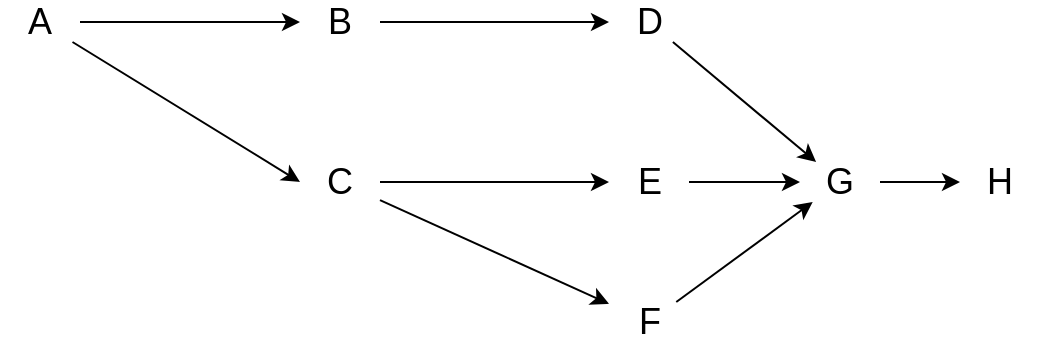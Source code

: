 <mxfile version="11.1.4" type="device"><diagram id="DgOegNYBeWB8E-lt0lMy" name="Step 1"><mxGraphModel dx="896" dy="589" grid="1" gridSize="10" guides="1" tooltips="1" connect="1" arrows="1" fold="1" page="1" pageScale="1" pageWidth="850" pageHeight="1100" math="0" shadow="0"><root><mxCell id="0"/><mxCell id="1" parent="0"/><mxCell id="wHJcINq_C7xGFU4X0g-Y-26" style="edgeStyle=orthogonalEdgeStyle;rounded=0;orthogonalLoop=1;jettySize=auto;html=1;entryX=0;entryY=0.5;entryDx=0;entryDy=0;fontSize=18;" edge="1" parent="1" source="wHJcINq_C7xGFU4X0g-Y-17" target="wHJcINq_C7xGFU4X0g-Y-18"><mxGeometry relative="1" as="geometry"/></mxCell><mxCell id="wHJcINq_C7xGFU4X0g-Y-27" style="rounded=0;orthogonalLoop=1;jettySize=auto;html=1;entryX=0;entryY=0.5;entryDx=0;entryDy=0;fontSize=18;" edge="1" parent="1" source="wHJcINq_C7xGFU4X0g-Y-17" target="wHJcINq_C7xGFU4X0g-Y-19"><mxGeometry relative="1" as="geometry"/></mxCell><mxCell id="wHJcINq_C7xGFU4X0g-Y-17" value="&lt;font style=&quot;font-size: 18px;&quot;&gt;A&lt;/font&gt;" style="text;html=1;strokeColor=none;fillColor=none;align=center;verticalAlign=middle;whiteSpace=wrap;rounded=0;fontSize=18;" vertex="1" parent="1"><mxGeometry x="100" y="110" width="40" height="20" as="geometry"/></mxCell><mxCell id="wHJcINq_C7xGFU4X0g-Y-28" style="edgeStyle=none;rounded=0;orthogonalLoop=1;jettySize=auto;html=1;entryX=0;entryY=0.5;entryDx=0;entryDy=0;fontSize=18;" edge="1" parent="1" source="wHJcINq_C7xGFU4X0g-Y-18" target="wHJcINq_C7xGFU4X0g-Y-20"><mxGeometry relative="1" as="geometry"/></mxCell><mxCell id="wHJcINq_C7xGFU4X0g-Y-18" value="&lt;font style=&quot;font-size: 18px&quot;&gt;B&lt;/font&gt;" style="text;html=1;strokeColor=none;fillColor=none;align=center;verticalAlign=middle;whiteSpace=wrap;rounded=0;fontSize=18;" vertex="1" parent="1"><mxGeometry x="250" y="110" width="40" height="20" as="geometry"/></mxCell><mxCell id="wHJcINq_C7xGFU4X0g-Y-29" style="edgeStyle=none;rounded=0;orthogonalLoop=1;jettySize=auto;html=1;fontSize=18;" edge="1" parent="1" source="wHJcINq_C7xGFU4X0g-Y-19" target="wHJcINq_C7xGFU4X0g-Y-21"><mxGeometry relative="1" as="geometry"/></mxCell><mxCell id="wHJcINq_C7xGFU4X0g-Y-30" style="edgeStyle=none;rounded=0;orthogonalLoop=1;jettySize=auto;html=1;fontSize=18;" edge="1" parent="1" source="wHJcINq_C7xGFU4X0g-Y-19" target="wHJcINq_C7xGFU4X0g-Y-23"><mxGeometry relative="1" as="geometry"/></mxCell><mxCell id="wHJcINq_C7xGFU4X0g-Y-19" value="&lt;font style=&quot;font-size: 18px&quot;&gt;C&lt;/font&gt;" style="text;html=1;strokeColor=none;fillColor=none;align=center;verticalAlign=middle;whiteSpace=wrap;rounded=0;fontSize=18;" vertex="1" parent="1"><mxGeometry x="250" y="190" width="40" height="20" as="geometry"/></mxCell><mxCell id="wHJcINq_C7xGFU4X0g-Y-32" style="edgeStyle=none;rounded=0;orthogonalLoop=1;jettySize=auto;html=1;fontSize=18;" edge="1" parent="1" source="wHJcINq_C7xGFU4X0g-Y-20" target="wHJcINq_C7xGFU4X0g-Y-24"><mxGeometry relative="1" as="geometry"/></mxCell><mxCell id="wHJcINq_C7xGFU4X0g-Y-20" value="&lt;font style=&quot;font-size: 18px&quot;&gt;D&lt;/font&gt;" style="text;html=1;strokeColor=none;fillColor=none;align=center;verticalAlign=middle;whiteSpace=wrap;rounded=0;fontSize=18;" vertex="1" parent="1"><mxGeometry x="404.5" y="110" width="40" height="20" as="geometry"/></mxCell><mxCell id="wHJcINq_C7xGFU4X0g-Y-31" style="edgeStyle=none;rounded=0;orthogonalLoop=1;jettySize=auto;html=1;entryX=0;entryY=0.5;entryDx=0;entryDy=0;fontSize=18;" edge="1" parent="1" source="wHJcINq_C7xGFU4X0g-Y-21" target="wHJcINq_C7xGFU4X0g-Y-24"><mxGeometry relative="1" as="geometry"/></mxCell><mxCell id="wHJcINq_C7xGFU4X0g-Y-21" value="&lt;font style=&quot;font-size: 18px&quot;&gt;E&lt;/font&gt;" style="text;html=1;strokeColor=none;fillColor=none;align=center;verticalAlign=middle;whiteSpace=wrap;rounded=0;fontSize=18;" vertex="1" parent="1"><mxGeometry x="404.5" y="190" width="40" height="20" as="geometry"/></mxCell><mxCell id="wHJcINq_C7xGFU4X0g-Y-33" style="edgeStyle=none;rounded=0;orthogonalLoop=1;jettySize=auto;html=1;fontSize=18;" edge="1" parent="1" source="wHJcINq_C7xGFU4X0g-Y-23" target="wHJcINq_C7xGFU4X0g-Y-24"><mxGeometry relative="1" as="geometry"/></mxCell><mxCell id="wHJcINq_C7xGFU4X0g-Y-23" value="&lt;font style=&quot;font-size: 18px&quot;&gt;F&lt;/font&gt;" style="text;html=1;strokeColor=none;fillColor=none;align=center;verticalAlign=middle;whiteSpace=wrap;rounded=0;fontSize=18;" vertex="1" parent="1"><mxGeometry x="404.5" y="260" width="40" height="20" as="geometry"/></mxCell><mxCell id="wHJcINq_C7xGFU4X0g-Y-34" style="edgeStyle=none;rounded=0;orthogonalLoop=1;jettySize=auto;html=1;fontSize=18;" edge="1" parent="1" source="wHJcINq_C7xGFU4X0g-Y-24" target="wHJcINq_C7xGFU4X0g-Y-25"><mxGeometry relative="1" as="geometry"/></mxCell><mxCell id="wHJcINq_C7xGFU4X0g-Y-24" value="&lt;font style=&quot;font-size: 18px&quot;&gt;G&lt;/font&gt;" style="text;html=1;strokeColor=none;fillColor=none;align=center;verticalAlign=middle;whiteSpace=wrap;rounded=0;fontSize=18;" vertex="1" parent="1"><mxGeometry x="500" y="190" width="40" height="20" as="geometry"/></mxCell><mxCell id="wHJcINq_C7xGFU4X0g-Y-25" value="&lt;font style=&quot;font-size: 18px&quot;&gt;H&lt;/font&gt;" style="text;html=1;strokeColor=none;fillColor=none;align=center;verticalAlign=middle;whiteSpace=wrap;rounded=0;fontSize=18;" vertex="1" parent="1"><mxGeometry x="580" y="190" width="40" height="20" as="geometry"/></mxCell></root></mxGraphModel></diagram><diagram id="SRmbDqYOZxQMm6_aj6cZ" name="Step 2"><mxGraphModel dx="1254" dy="824" grid="1" gridSize="10" guides="1" tooltips="1" connect="1" arrows="1" fold="1" page="1" pageScale="1" pageWidth="1169" pageHeight="827" math="0" shadow="0"><root><mxCell id="PY71dgpqaVAHn-YZyShb-0"/><mxCell id="PY71dgpqaVAHn-YZyShb-1" parent="PY71dgpqaVAHn-YZyShb-0"/><mxCell id="EqEF1EgBLi1ycQxkfjrh-0" style="rounded=0;orthogonalLoop=1;jettySize=auto;html=1;entryX=0;entryY=0.5;entryDx=0;entryDy=0;fontSize=18;exitX=1;exitY=0.5;exitDx=0;exitDy=0;" edge="1" parent="PY71dgpqaVAHn-YZyShb-1" source="EqEF1EgBLi1ycQxkfjrh-21" target="EqEF1EgBLi1ycQxkfjrh-29"><mxGeometry relative="1" as="geometry"><mxPoint x="140" y="120" as="sourcePoint"/></mxGeometry></mxCell><mxCell id="EqEF1EgBLi1ycQxkfjrh-1" style="rounded=0;orthogonalLoop=1;jettySize=auto;html=1;entryX=0;entryY=0.5;entryDx=0;entryDy=0;fontSize=18;exitX=1;exitY=0.5;exitDx=0;exitDy=0;" edge="1" parent="PY71dgpqaVAHn-YZyShb-1" source="EqEF1EgBLi1ycQxkfjrh-21" target="EqEF1EgBLi1ycQxkfjrh-37"><mxGeometry relative="1" as="geometry"><mxPoint x="136.25" y="130" as="sourcePoint"/></mxGeometry></mxCell><mxCell id="EqEF1EgBLi1ycQxkfjrh-3" style="edgeStyle=none;rounded=0;orthogonalLoop=1;jettySize=auto;html=1;fontSize=18;exitX=1;exitY=0.5;exitDx=0;exitDy=0;" edge="1" parent="PY71dgpqaVAHn-YZyShb-1" source="EqEF1EgBLi1ycQxkfjrh-29"><mxGeometry relative="1" as="geometry"><mxPoint x="444.5" y="110" as="sourcePoint"/><mxPoint x="559" y="93" as="targetPoint"/></mxGeometry></mxCell><mxCell id="EqEF1EgBLi1ycQxkfjrh-17" value="" style="group;fontSize=18;" vertex="1" connectable="0" parent="PY71dgpqaVAHn-YZyShb-1"><mxGeometry x="5" y="75" width="150" height="110" as="geometry"/></mxCell><mxCell id="EqEF1EgBLi1ycQxkfjrh-18" value="" style="rounded=0;whiteSpace=wrap;html=1;" vertex="1" parent="EqEF1EgBLi1ycQxkfjrh-17"><mxGeometry width="50" height="36.667" as="geometry"/></mxCell><mxCell id="EqEF1EgBLi1ycQxkfjrh-19" value="" style="rounded=0;whiteSpace=wrap;html=1;" vertex="1" parent="EqEF1EgBLi1ycQxkfjrh-17"><mxGeometry x="50" width="50" height="36.667" as="geometry"/></mxCell><mxCell id="EqEF1EgBLi1ycQxkfjrh-20" value="" style="rounded=0;whiteSpace=wrap;html=1;" vertex="1" parent="EqEF1EgBLi1ycQxkfjrh-17"><mxGeometry x="100" width="50" height="36.667" as="geometry"/></mxCell><mxCell id="EqEF1EgBLi1ycQxkfjrh-21" value="A" style="rounded=0;whiteSpace=wrap;html=1;" vertex="1" parent="EqEF1EgBLi1ycQxkfjrh-17"><mxGeometry y="36.667" width="150" height="36.667" as="geometry"/></mxCell><mxCell id="EqEF1EgBLi1ycQxkfjrh-22" value="" style="rounded=0;whiteSpace=wrap;html=1;" vertex="1" parent="EqEF1EgBLi1ycQxkfjrh-17"><mxGeometry y="73.333" width="50" height="36.667" as="geometry"/></mxCell><mxCell id="EqEF1EgBLi1ycQxkfjrh-23" value="" style="rounded=0;whiteSpace=wrap;html=1;" vertex="1" parent="EqEF1EgBLi1ycQxkfjrh-17"><mxGeometry x="50" y="73.333" width="50" height="36.667" as="geometry"/></mxCell><mxCell id="EqEF1EgBLi1ycQxkfjrh-24" value="" style="rounded=0;whiteSpace=wrap;html=1;" vertex="1" parent="EqEF1EgBLi1ycQxkfjrh-17"><mxGeometry x="100" y="73.333" width="50" height="36.667" as="geometry"/></mxCell><mxCell id="EqEF1EgBLi1ycQxkfjrh-25" value="" style="group;fontSize=18;" vertex="1" connectable="0" parent="PY71dgpqaVAHn-YZyShb-1"><mxGeometry x="274" y="38" width="150" height="110" as="geometry"/></mxCell><mxCell id="EqEF1EgBLi1ycQxkfjrh-26" value="" style="rounded=0;whiteSpace=wrap;html=1;" vertex="1" parent="EqEF1EgBLi1ycQxkfjrh-25"><mxGeometry width="50" height="36.667" as="geometry"/></mxCell><mxCell id="EqEF1EgBLi1ycQxkfjrh-27" value="" style="rounded=0;whiteSpace=wrap;html=1;" vertex="1" parent="EqEF1EgBLi1ycQxkfjrh-25"><mxGeometry x="50" width="50" height="36.667" as="geometry"/></mxCell><mxCell id="EqEF1EgBLi1ycQxkfjrh-28" value="" style="rounded=0;whiteSpace=wrap;html=1;" vertex="1" parent="EqEF1EgBLi1ycQxkfjrh-25"><mxGeometry x="100" width="50" height="36.667" as="geometry"/></mxCell><mxCell id="EqEF1EgBLi1ycQxkfjrh-29" value="B" style="rounded=0;whiteSpace=wrap;html=1;" vertex="1" parent="EqEF1EgBLi1ycQxkfjrh-25"><mxGeometry y="36.667" width="150" height="36.667" as="geometry"/></mxCell><mxCell id="EqEF1EgBLi1ycQxkfjrh-30" value="" style="rounded=0;whiteSpace=wrap;html=1;" vertex="1" parent="EqEF1EgBLi1ycQxkfjrh-25"><mxGeometry y="73.333" width="50" height="36.667" as="geometry"/></mxCell><mxCell id="EqEF1EgBLi1ycQxkfjrh-31" value="" style="rounded=0;whiteSpace=wrap;html=1;" vertex="1" parent="EqEF1EgBLi1ycQxkfjrh-25"><mxGeometry x="50" y="73.333" width="50" height="36.667" as="geometry"/></mxCell><mxCell id="EqEF1EgBLi1ycQxkfjrh-32" value="" style="rounded=0;whiteSpace=wrap;html=1;" vertex="1" parent="EqEF1EgBLi1ycQxkfjrh-25"><mxGeometry x="100" y="73.333" width="50" height="36.667" as="geometry"/></mxCell><mxCell id="EqEF1EgBLi1ycQxkfjrh-33" value="" style="group;fontSize=18;" vertex="1" connectable="0" parent="PY71dgpqaVAHn-YZyShb-1"><mxGeometry x="275" y="240" width="150" height="110" as="geometry"/></mxCell><mxCell id="EqEF1EgBLi1ycQxkfjrh-34" value="" style="rounded=0;whiteSpace=wrap;html=1;" vertex="1" parent="EqEF1EgBLi1ycQxkfjrh-33"><mxGeometry width="50" height="36.667" as="geometry"/></mxCell><mxCell id="EqEF1EgBLi1ycQxkfjrh-35" value="" style="rounded=0;whiteSpace=wrap;html=1;" vertex="1" parent="EqEF1EgBLi1ycQxkfjrh-33"><mxGeometry x="50" width="50" height="36.667" as="geometry"/></mxCell><mxCell id="EqEF1EgBLi1ycQxkfjrh-36" value="" style="rounded=0;whiteSpace=wrap;html=1;" vertex="1" parent="EqEF1EgBLi1ycQxkfjrh-33"><mxGeometry x="100" width="50" height="36.667" as="geometry"/></mxCell><mxCell id="EqEF1EgBLi1ycQxkfjrh-37" value="C" style="rounded=0;whiteSpace=wrap;html=1;" vertex="1" parent="EqEF1EgBLi1ycQxkfjrh-33"><mxGeometry y="36.667" width="150" height="36.667" as="geometry"/></mxCell><mxCell id="EqEF1EgBLi1ycQxkfjrh-38" value="" style="rounded=0;whiteSpace=wrap;html=1;" vertex="1" parent="EqEF1EgBLi1ycQxkfjrh-33"><mxGeometry y="73.333" width="50" height="36.667" as="geometry"/></mxCell><mxCell id="EqEF1EgBLi1ycQxkfjrh-39" value="" style="rounded=0;whiteSpace=wrap;html=1;" vertex="1" parent="EqEF1EgBLi1ycQxkfjrh-33"><mxGeometry x="50" y="73.333" width="50" height="36.667" as="geometry"/></mxCell><mxCell id="EqEF1EgBLi1ycQxkfjrh-40" value="" style="rounded=0;whiteSpace=wrap;html=1;" vertex="1" parent="EqEF1EgBLi1ycQxkfjrh-33"><mxGeometry x="100" y="73.333" width="50" height="36.667" as="geometry"/></mxCell><mxCell id="XjMaGQM-Wiv5XwP9-4BJ-0" value="" style="group;fontSize=18;" vertex="1" connectable="0" parent="PY71dgpqaVAHn-YZyShb-1"><mxGeometry x="559" y="38" width="150" height="110" as="geometry"/></mxCell><mxCell id="XjMaGQM-Wiv5XwP9-4BJ-1" value="" style="rounded=0;whiteSpace=wrap;html=1;" vertex="1" parent="XjMaGQM-Wiv5XwP9-4BJ-0"><mxGeometry width="50" height="36.667" as="geometry"/></mxCell><mxCell id="XjMaGQM-Wiv5XwP9-4BJ-2" value="" style="rounded=0;whiteSpace=wrap;html=1;" vertex="1" parent="XjMaGQM-Wiv5XwP9-4BJ-0"><mxGeometry x="50" width="50" height="36.667" as="geometry"/></mxCell><mxCell id="XjMaGQM-Wiv5XwP9-4BJ-3" value="" style="rounded=0;whiteSpace=wrap;html=1;" vertex="1" parent="XjMaGQM-Wiv5XwP9-4BJ-0"><mxGeometry x="100" width="50" height="36.667" as="geometry"/></mxCell><mxCell id="XjMaGQM-Wiv5XwP9-4BJ-4" value="D" style="rounded=0;whiteSpace=wrap;html=1;" vertex="1" parent="XjMaGQM-Wiv5XwP9-4BJ-0"><mxGeometry y="36.667" width="150" height="36.667" as="geometry"/></mxCell><mxCell id="XjMaGQM-Wiv5XwP9-4BJ-5" value="" style="rounded=0;whiteSpace=wrap;html=1;" vertex="1" parent="XjMaGQM-Wiv5XwP9-4BJ-0"><mxGeometry y="73.333" width="50" height="36.667" as="geometry"/></mxCell><mxCell id="XjMaGQM-Wiv5XwP9-4BJ-6" value="" style="rounded=0;whiteSpace=wrap;html=1;" vertex="1" parent="XjMaGQM-Wiv5XwP9-4BJ-0"><mxGeometry x="50" y="73.333" width="50" height="36.667" as="geometry"/></mxCell><mxCell id="XjMaGQM-Wiv5XwP9-4BJ-7" value="" style="rounded=0;whiteSpace=wrap;html=1;" vertex="1" parent="XjMaGQM-Wiv5XwP9-4BJ-0"><mxGeometry x="100" y="73.333" width="50" height="36.667" as="geometry"/></mxCell><mxCell id="XjMaGQM-Wiv5XwP9-4BJ-8" value="" style="group;fontSize=18;" vertex="1" connectable="0" parent="PY71dgpqaVAHn-YZyShb-1"><mxGeometry x="559" y="240" width="150" height="110" as="geometry"/></mxCell><mxCell id="XjMaGQM-Wiv5XwP9-4BJ-9" value="" style="rounded=0;whiteSpace=wrap;html=1;" vertex="1" parent="XjMaGQM-Wiv5XwP9-4BJ-8"><mxGeometry width="50" height="36.667" as="geometry"/></mxCell><mxCell id="XjMaGQM-Wiv5XwP9-4BJ-10" value="" style="rounded=0;whiteSpace=wrap;html=1;" vertex="1" parent="XjMaGQM-Wiv5XwP9-4BJ-8"><mxGeometry x="50" width="50" height="36.667" as="geometry"/></mxCell><mxCell id="XjMaGQM-Wiv5XwP9-4BJ-11" value="" style="rounded=0;whiteSpace=wrap;html=1;" vertex="1" parent="XjMaGQM-Wiv5XwP9-4BJ-8"><mxGeometry x="100" width="50" height="36.667" as="geometry"/></mxCell><mxCell id="XjMaGQM-Wiv5XwP9-4BJ-12" value="E" style="rounded=0;whiteSpace=wrap;html=1;" vertex="1" parent="XjMaGQM-Wiv5XwP9-4BJ-8"><mxGeometry y="36.667" width="150" height="36.667" as="geometry"/></mxCell><mxCell id="XjMaGQM-Wiv5XwP9-4BJ-13" value="" style="rounded=0;whiteSpace=wrap;html=1;" vertex="1" parent="XjMaGQM-Wiv5XwP9-4BJ-8"><mxGeometry y="73.333" width="50" height="36.667" as="geometry"/></mxCell><mxCell id="XjMaGQM-Wiv5XwP9-4BJ-14" value="" style="rounded=0;whiteSpace=wrap;html=1;" vertex="1" parent="XjMaGQM-Wiv5XwP9-4BJ-8"><mxGeometry x="50" y="73.333" width="50" height="36.667" as="geometry"/></mxCell><mxCell id="XjMaGQM-Wiv5XwP9-4BJ-15" value="" style="rounded=0;whiteSpace=wrap;html=1;" vertex="1" parent="XjMaGQM-Wiv5XwP9-4BJ-8"><mxGeometry x="100" y="73.333" width="50" height="36.667" as="geometry"/></mxCell><mxCell id="XjMaGQM-Wiv5XwP9-4BJ-16" value="" style="group;fontSize=18;" vertex="1" connectable="0" parent="PY71dgpqaVAHn-YZyShb-1"><mxGeometry x="559" y="393.5" width="150" height="110" as="geometry"/></mxCell><mxCell id="XjMaGQM-Wiv5XwP9-4BJ-17" value="" style="rounded=0;whiteSpace=wrap;html=1;" vertex="1" parent="XjMaGQM-Wiv5XwP9-4BJ-16"><mxGeometry width="50" height="36.667" as="geometry"/></mxCell><mxCell id="XjMaGQM-Wiv5XwP9-4BJ-18" value="" style="rounded=0;whiteSpace=wrap;html=1;" vertex="1" parent="XjMaGQM-Wiv5XwP9-4BJ-16"><mxGeometry x="50" width="50" height="36.667" as="geometry"/></mxCell><mxCell id="XjMaGQM-Wiv5XwP9-4BJ-19" value="" style="rounded=0;whiteSpace=wrap;html=1;" vertex="1" parent="XjMaGQM-Wiv5XwP9-4BJ-16"><mxGeometry x="100" width="50" height="36.667" as="geometry"/></mxCell><mxCell id="XjMaGQM-Wiv5XwP9-4BJ-20" value="F" style="rounded=0;whiteSpace=wrap;html=1;" vertex="1" parent="XjMaGQM-Wiv5XwP9-4BJ-16"><mxGeometry y="36.667" width="150" height="36.667" as="geometry"/></mxCell><mxCell id="XjMaGQM-Wiv5XwP9-4BJ-21" value="" style="rounded=0;whiteSpace=wrap;html=1;" vertex="1" parent="XjMaGQM-Wiv5XwP9-4BJ-16"><mxGeometry y="73.333" width="50" height="36.667" as="geometry"/></mxCell><mxCell id="XjMaGQM-Wiv5XwP9-4BJ-22" value="" style="rounded=0;whiteSpace=wrap;html=1;" vertex="1" parent="XjMaGQM-Wiv5XwP9-4BJ-16"><mxGeometry x="50" y="73.333" width="50" height="36.667" as="geometry"/></mxCell><mxCell id="XjMaGQM-Wiv5XwP9-4BJ-23" value="" style="rounded=0;whiteSpace=wrap;html=1;" vertex="1" parent="XjMaGQM-Wiv5XwP9-4BJ-16"><mxGeometry x="100" y="73.333" width="50" height="36.667" as="geometry"/></mxCell><mxCell id="XjMaGQM-Wiv5XwP9-4BJ-24" style="edgeStyle=none;rounded=0;orthogonalLoop=1;jettySize=auto;html=1;fontSize=18;" edge="1" parent="PY71dgpqaVAHn-YZyShb-1" source="EqEF1EgBLi1ycQxkfjrh-37" target="XjMaGQM-Wiv5XwP9-4BJ-12"><mxGeometry relative="1" as="geometry"/></mxCell><mxCell id="XjMaGQM-Wiv5XwP9-4BJ-26" style="edgeStyle=none;rounded=0;orthogonalLoop=1;jettySize=auto;html=1;entryX=0;entryY=0.5;entryDx=0;entryDy=0;fontSize=18;exitX=1;exitY=0.5;exitDx=0;exitDy=0;" edge="1" parent="PY71dgpqaVAHn-YZyShb-1" source="EqEF1EgBLi1ycQxkfjrh-37" target="XjMaGQM-Wiv5XwP9-4BJ-20"><mxGeometry relative="1" as="geometry"/></mxCell><mxCell id="Yg6V3tsAdrCEAImHvOwV-0" value="" style="group;fontSize=18;" vertex="1" connectable="0" parent="PY71dgpqaVAHn-YZyShb-1"><mxGeometry x="790" y="240" width="150" height="110" as="geometry"/></mxCell><mxCell id="Yg6V3tsAdrCEAImHvOwV-1" value="" style="rounded=0;whiteSpace=wrap;html=1;" vertex="1" parent="Yg6V3tsAdrCEAImHvOwV-0"><mxGeometry width="50" height="36.667" as="geometry"/></mxCell><mxCell id="Yg6V3tsAdrCEAImHvOwV-2" value="" style="rounded=0;whiteSpace=wrap;html=1;" vertex="1" parent="Yg6V3tsAdrCEAImHvOwV-0"><mxGeometry x="50" width="50" height="36.667" as="geometry"/></mxCell><mxCell id="Yg6V3tsAdrCEAImHvOwV-3" value="" style="rounded=0;whiteSpace=wrap;html=1;" vertex="1" parent="Yg6V3tsAdrCEAImHvOwV-0"><mxGeometry x="100" width="50" height="36.667" as="geometry"/></mxCell><mxCell id="Yg6V3tsAdrCEAImHvOwV-4" value="G" style="rounded=0;whiteSpace=wrap;html=1;" vertex="1" parent="Yg6V3tsAdrCEAImHvOwV-0"><mxGeometry y="36.667" width="150" height="36.667" as="geometry"/></mxCell><mxCell id="Yg6V3tsAdrCEAImHvOwV-5" value="" style="rounded=0;whiteSpace=wrap;html=1;" vertex="1" parent="Yg6V3tsAdrCEAImHvOwV-0"><mxGeometry y="73.333" width="50" height="36.667" as="geometry"/></mxCell><mxCell id="Yg6V3tsAdrCEAImHvOwV-6" value="" style="rounded=0;whiteSpace=wrap;html=1;" vertex="1" parent="Yg6V3tsAdrCEAImHvOwV-0"><mxGeometry x="50" y="73.333" width="50" height="36.667" as="geometry"/></mxCell><mxCell id="Yg6V3tsAdrCEAImHvOwV-7" value="" style="rounded=0;whiteSpace=wrap;html=1;" vertex="1" parent="Yg6V3tsAdrCEAImHvOwV-0"><mxGeometry x="100" y="73.333" width="50" height="36.667" as="geometry"/></mxCell><mxCell id="Yg6V3tsAdrCEAImHvOwV-8" value="" style="group;fontSize=18;" vertex="1" connectable="0" parent="PY71dgpqaVAHn-YZyShb-1"><mxGeometry x="1010" y="240" width="150" height="110" as="geometry"/></mxCell><mxCell id="Yg6V3tsAdrCEAImHvOwV-9" value="" style="rounded=0;whiteSpace=wrap;html=1;" vertex="1" parent="Yg6V3tsAdrCEAImHvOwV-8"><mxGeometry width="50" height="36.667" as="geometry"/></mxCell><mxCell id="Yg6V3tsAdrCEAImHvOwV-10" value="" style="rounded=0;whiteSpace=wrap;html=1;" vertex="1" parent="Yg6V3tsAdrCEAImHvOwV-8"><mxGeometry x="50" width="50" height="36.667" as="geometry"/></mxCell><mxCell id="Yg6V3tsAdrCEAImHvOwV-11" value="" style="rounded=0;whiteSpace=wrap;html=1;" vertex="1" parent="Yg6V3tsAdrCEAImHvOwV-8"><mxGeometry x="100" width="50" height="36.667" as="geometry"/></mxCell><mxCell id="Yg6V3tsAdrCEAImHvOwV-12" value="H" style="rounded=0;whiteSpace=wrap;html=1;" vertex="1" parent="Yg6V3tsAdrCEAImHvOwV-8"><mxGeometry y="36.667" width="150" height="36.667" as="geometry"/></mxCell><mxCell id="Yg6V3tsAdrCEAImHvOwV-13" value="" style="rounded=0;whiteSpace=wrap;html=1;" vertex="1" parent="Yg6V3tsAdrCEAImHvOwV-8"><mxGeometry y="73.333" width="50" height="36.667" as="geometry"/></mxCell><mxCell id="Yg6V3tsAdrCEAImHvOwV-14" value="" style="rounded=0;whiteSpace=wrap;html=1;" vertex="1" parent="Yg6V3tsAdrCEAImHvOwV-8"><mxGeometry x="50" y="73.333" width="50" height="36.667" as="geometry"/></mxCell><mxCell id="Yg6V3tsAdrCEAImHvOwV-15" value="" style="rounded=0;whiteSpace=wrap;html=1;" vertex="1" parent="Yg6V3tsAdrCEAImHvOwV-8"><mxGeometry x="100" y="73.333" width="50" height="36.667" as="geometry"/></mxCell><mxCell id="Yg6V3tsAdrCEAImHvOwV-18" style="edgeStyle=none;rounded=0;orthogonalLoop=1;jettySize=auto;html=1;fontSize=18;exitX=1;exitY=0.5;exitDx=0;exitDy=0;" edge="1" parent="PY71dgpqaVAHn-YZyShb-1" source="XjMaGQM-Wiv5XwP9-4BJ-4"><mxGeometry relative="1" as="geometry"><mxPoint x="790" y="295" as="targetPoint"/></mxGeometry></mxCell><mxCell id="Yg6V3tsAdrCEAImHvOwV-19" style="edgeStyle=none;rounded=0;orthogonalLoop=1;jettySize=auto;html=1;entryX=0;entryY=0.5;entryDx=0;entryDy=0;fontSize=18;" edge="1" parent="PY71dgpqaVAHn-YZyShb-1" source="XjMaGQM-Wiv5XwP9-4BJ-12" target="Yg6V3tsAdrCEAImHvOwV-4"><mxGeometry relative="1" as="geometry"/></mxCell><mxCell id="Yg6V3tsAdrCEAImHvOwV-20" style="edgeStyle=none;rounded=0;orthogonalLoop=1;jettySize=auto;html=1;entryX=0;entryY=0.5;entryDx=0;entryDy=0;fontSize=18;" edge="1" parent="PY71dgpqaVAHn-YZyShb-1" target="Yg6V3tsAdrCEAImHvOwV-4"><mxGeometry relative="1" as="geometry"><mxPoint x="710" y="440" as="sourcePoint"/></mxGeometry></mxCell><mxCell id="Yg6V3tsAdrCEAImHvOwV-21" style="edgeStyle=none;rounded=0;orthogonalLoop=1;jettySize=auto;html=1;exitX=1;exitY=0.5;exitDx=0;exitDy=0;entryX=0;entryY=0.5;entryDx=0;entryDy=0;fontSize=18;" edge="1" parent="PY71dgpqaVAHn-YZyShb-1" source="Yg6V3tsAdrCEAImHvOwV-4" target="Yg6V3tsAdrCEAImHvOwV-12"><mxGeometry relative="1" as="geometry"/></mxCell></root></mxGraphModel></diagram><diagram id="v4d4Vsa-KImMd-fW81D7" name="Step 3"><mxGraphModel dx="1045" dy="687" grid="1" gridSize="10" guides="1" tooltips="1" connect="1" arrows="1" fold="1" page="1" pageScale="1" pageWidth="1169" pageHeight="827" math="0" shadow="0"><root><mxCell id="ZT2yBNRhM8N1BIdYWvrZ-0"/><mxCell id="ZT2yBNRhM8N1BIdYWvrZ-1" parent="ZT2yBNRhM8N1BIdYWvrZ-0"/><mxCell id="AYd2O-PpXjQIuni5g0FE-0" style="rounded=0;orthogonalLoop=1;jettySize=auto;html=1;entryX=0;entryY=0.5;entryDx=0;entryDy=0;fontSize=18;exitX=1;exitY=0.5;exitDx=0;exitDy=0;" edge="1" parent="ZT2yBNRhM8N1BIdYWvrZ-1" source="AYd2O-PpXjQIuni5g0FE-7" target="AYd2O-PpXjQIuni5g0FE-15"><mxGeometry relative="1" as="geometry"><mxPoint x="140" y="120" as="sourcePoint"/></mxGeometry></mxCell><mxCell id="AYd2O-PpXjQIuni5g0FE-1" style="rounded=0;orthogonalLoop=1;jettySize=auto;html=1;entryX=0;entryY=0.5;entryDx=0;entryDy=0;fontSize=18;exitX=1;exitY=0.5;exitDx=0;exitDy=0;" edge="1" parent="ZT2yBNRhM8N1BIdYWvrZ-1" source="AYd2O-PpXjQIuni5g0FE-7" target="AYd2O-PpXjQIuni5g0FE-23"><mxGeometry relative="1" as="geometry"><mxPoint x="136.25" y="130" as="sourcePoint"/></mxGeometry></mxCell><mxCell id="AYd2O-PpXjQIuni5g0FE-2" style="edgeStyle=none;rounded=0;orthogonalLoop=1;jettySize=auto;html=1;fontSize=18;exitX=1;exitY=0.5;exitDx=0;exitDy=0;" edge="1" parent="ZT2yBNRhM8N1BIdYWvrZ-1" source="AYd2O-PpXjQIuni5g0FE-15"><mxGeometry relative="1" as="geometry"><mxPoint x="444.5" y="110" as="sourcePoint"/><mxPoint x="559" y="93" as="targetPoint"/></mxGeometry></mxCell><mxCell id="AYd2O-PpXjQIuni5g0FE-3" value="" style="group;fontSize=18;" vertex="1" connectable="0" parent="ZT2yBNRhM8N1BIdYWvrZ-1"><mxGeometry x="5" y="75" width="150" height="110" as="geometry"/></mxCell><mxCell id="AYd2O-PpXjQIuni5g0FE-4" value="" style="rounded=0;whiteSpace=wrap;html=1;" vertex="1" parent="AYd2O-PpXjQIuni5g0FE-3"><mxGeometry width="50" height="36.667" as="geometry"/></mxCell><mxCell id="AYd2O-PpXjQIuni5g0FE-5" value="3" style="rounded=0;whiteSpace=wrap;html=1;" vertex="1" parent="AYd2O-PpXjQIuni5g0FE-3"><mxGeometry x="50" width="50" height="36.667" as="geometry"/></mxCell><mxCell id="AYd2O-PpXjQIuni5g0FE-6" value="" style="rounded=0;whiteSpace=wrap;html=1;" vertex="1" parent="AYd2O-PpXjQIuni5g0FE-3"><mxGeometry x="100" width="50" height="36.667" as="geometry"/></mxCell><mxCell id="AYd2O-PpXjQIuni5g0FE-7" value="A" style="rounded=0;whiteSpace=wrap;html=1;" vertex="1" parent="AYd2O-PpXjQIuni5g0FE-3"><mxGeometry y="36.667" width="150" height="36.667" as="geometry"/></mxCell><mxCell id="AYd2O-PpXjQIuni5g0FE-8" value="" style="rounded=0;whiteSpace=wrap;html=1;" vertex="1" parent="AYd2O-PpXjQIuni5g0FE-3"><mxGeometry y="73.333" width="50" height="36.667" as="geometry"/></mxCell><mxCell id="AYd2O-PpXjQIuni5g0FE-9" value="" style="rounded=0;whiteSpace=wrap;html=1;" vertex="1" parent="AYd2O-PpXjQIuni5g0FE-3"><mxGeometry x="50" y="73.333" width="50" height="36.667" as="geometry"/></mxCell><mxCell id="AYd2O-PpXjQIuni5g0FE-10" value="" style="rounded=0;whiteSpace=wrap;html=1;" vertex="1" parent="AYd2O-PpXjQIuni5g0FE-3"><mxGeometry x="100" y="73.333" width="50" height="36.667" as="geometry"/></mxCell><mxCell id="AYd2O-PpXjQIuni5g0FE-11" value="" style="group;fontSize=18;" vertex="1" connectable="0" parent="ZT2yBNRhM8N1BIdYWvrZ-1"><mxGeometry x="274" y="38" width="150" height="110" as="geometry"/></mxCell><mxCell id="AYd2O-PpXjQIuni5g0FE-12" value="" style="rounded=0;whiteSpace=wrap;html=1;" vertex="1" parent="AYd2O-PpXjQIuni5g0FE-11"><mxGeometry width="50" height="36.667" as="geometry"/></mxCell><mxCell id="AYd2O-PpXjQIuni5g0FE-13" value="4" style="rounded=0;whiteSpace=wrap;html=1;" vertex="1" parent="AYd2O-PpXjQIuni5g0FE-11"><mxGeometry x="50" width="50" height="36.667" as="geometry"/></mxCell><mxCell id="AYd2O-PpXjQIuni5g0FE-14" value="" style="rounded=0;whiteSpace=wrap;html=1;" vertex="1" parent="AYd2O-PpXjQIuni5g0FE-11"><mxGeometry x="100" width="50" height="36.667" as="geometry"/></mxCell><mxCell id="AYd2O-PpXjQIuni5g0FE-15" value="B" style="rounded=0;whiteSpace=wrap;html=1;" vertex="1" parent="AYd2O-PpXjQIuni5g0FE-11"><mxGeometry y="36.667" width="150" height="36.667" as="geometry"/></mxCell><mxCell id="AYd2O-PpXjQIuni5g0FE-16" value="" style="rounded=0;whiteSpace=wrap;html=1;" vertex="1" parent="AYd2O-PpXjQIuni5g0FE-11"><mxGeometry y="73.333" width="50" height="36.667" as="geometry"/></mxCell><mxCell id="AYd2O-PpXjQIuni5g0FE-17" value="" style="rounded=0;whiteSpace=wrap;html=1;" vertex="1" parent="AYd2O-PpXjQIuni5g0FE-11"><mxGeometry x="50" y="73.333" width="50" height="36.667" as="geometry"/></mxCell><mxCell id="AYd2O-PpXjQIuni5g0FE-18" value="" style="rounded=0;whiteSpace=wrap;html=1;" vertex="1" parent="AYd2O-PpXjQIuni5g0FE-11"><mxGeometry x="100" y="73.333" width="50" height="36.667" as="geometry"/></mxCell><mxCell id="AYd2O-PpXjQIuni5g0FE-19" value="2" style="group;fontSize=18;" vertex="1" connectable="0" parent="ZT2yBNRhM8N1BIdYWvrZ-1"><mxGeometry x="275" y="240" width="150" height="110" as="geometry"/></mxCell><mxCell id="AYd2O-PpXjQIuni5g0FE-20" value="" style="rounded=0;whiteSpace=wrap;html=1;" vertex="1" parent="AYd2O-PpXjQIuni5g0FE-19"><mxGeometry width="50" height="36.667" as="geometry"/></mxCell><mxCell id="AYd2O-PpXjQIuni5g0FE-21" value="2" style="rounded=0;whiteSpace=wrap;html=1;" vertex="1" parent="AYd2O-PpXjQIuni5g0FE-19"><mxGeometry x="50" width="50" height="36.667" as="geometry"/></mxCell><mxCell id="AYd2O-PpXjQIuni5g0FE-22" value="" style="rounded=0;whiteSpace=wrap;html=1;" vertex="1" parent="AYd2O-PpXjQIuni5g0FE-19"><mxGeometry x="100" width="50" height="36.667" as="geometry"/></mxCell><mxCell id="AYd2O-PpXjQIuni5g0FE-23" value="C" style="rounded=0;whiteSpace=wrap;html=1;" vertex="1" parent="AYd2O-PpXjQIuni5g0FE-19"><mxGeometry y="36.667" width="150" height="36.667" as="geometry"/></mxCell><mxCell id="AYd2O-PpXjQIuni5g0FE-24" value="" style="rounded=0;whiteSpace=wrap;html=1;" vertex="1" parent="AYd2O-PpXjQIuni5g0FE-19"><mxGeometry y="73.333" width="50" height="36.667" as="geometry"/></mxCell><mxCell id="AYd2O-PpXjQIuni5g0FE-25" value="" style="rounded=0;whiteSpace=wrap;html=1;" vertex="1" parent="AYd2O-PpXjQIuni5g0FE-19"><mxGeometry x="50" y="73.333" width="50" height="36.667" as="geometry"/></mxCell><mxCell id="AYd2O-PpXjQIuni5g0FE-26" value="" style="rounded=0;whiteSpace=wrap;html=1;" vertex="1" parent="AYd2O-PpXjQIuni5g0FE-19"><mxGeometry x="100" y="73.333" width="50" height="36.667" as="geometry"/></mxCell><mxCell id="AYd2O-PpXjQIuni5g0FE-27" value="" style="group;fontSize=18;" vertex="1" connectable="0" parent="ZT2yBNRhM8N1BIdYWvrZ-1"><mxGeometry x="559" y="38" width="150" height="110" as="geometry"/></mxCell><mxCell id="AYd2O-PpXjQIuni5g0FE-28" value="" style="rounded=0;whiteSpace=wrap;html=1;" vertex="1" parent="AYd2O-PpXjQIuni5g0FE-27"><mxGeometry width="50" height="36.667" as="geometry"/></mxCell><mxCell id="AYd2O-PpXjQIuni5g0FE-29" value="6" style="rounded=0;whiteSpace=wrap;html=1;" vertex="1" parent="AYd2O-PpXjQIuni5g0FE-27"><mxGeometry x="50" width="50" height="36.667" as="geometry"/></mxCell><mxCell id="AYd2O-PpXjQIuni5g0FE-30" value="" style="rounded=0;whiteSpace=wrap;html=1;" vertex="1" parent="AYd2O-PpXjQIuni5g0FE-27"><mxGeometry x="100" width="50" height="36.667" as="geometry"/></mxCell><mxCell id="AYd2O-PpXjQIuni5g0FE-31" value="D" style="rounded=0;whiteSpace=wrap;html=1;" vertex="1" parent="AYd2O-PpXjQIuni5g0FE-27"><mxGeometry y="36.667" width="150" height="36.667" as="geometry"/></mxCell><mxCell id="AYd2O-PpXjQIuni5g0FE-32" value="" style="rounded=0;whiteSpace=wrap;html=1;" vertex="1" parent="AYd2O-PpXjQIuni5g0FE-27"><mxGeometry y="73.333" width="50" height="36.667" as="geometry"/></mxCell><mxCell id="AYd2O-PpXjQIuni5g0FE-33" value="" style="rounded=0;whiteSpace=wrap;html=1;" vertex="1" parent="AYd2O-PpXjQIuni5g0FE-27"><mxGeometry x="50" y="73.333" width="50" height="36.667" as="geometry"/></mxCell><mxCell id="AYd2O-PpXjQIuni5g0FE-34" value="" style="rounded=0;whiteSpace=wrap;html=1;" vertex="1" parent="AYd2O-PpXjQIuni5g0FE-27"><mxGeometry x="100" y="73.333" width="50" height="36.667" as="geometry"/></mxCell><mxCell id="AYd2O-PpXjQIuni5g0FE-35" value="" style="group;fontSize=18;" vertex="1" connectable="0" parent="ZT2yBNRhM8N1BIdYWvrZ-1"><mxGeometry x="559" y="240" width="150" height="110" as="geometry"/></mxCell><mxCell id="AYd2O-PpXjQIuni5g0FE-36" value="" style="rounded=0;whiteSpace=wrap;html=1;" vertex="1" parent="AYd2O-PpXjQIuni5g0FE-35"><mxGeometry width="50" height="36.667" as="geometry"/></mxCell><mxCell id="AYd2O-PpXjQIuni5g0FE-37" value="5" style="rounded=0;whiteSpace=wrap;html=1;" vertex="1" parent="AYd2O-PpXjQIuni5g0FE-35"><mxGeometry x="50" width="50" height="36.667" as="geometry"/></mxCell><mxCell id="AYd2O-PpXjQIuni5g0FE-38" value="" style="rounded=0;whiteSpace=wrap;html=1;" vertex="1" parent="AYd2O-PpXjQIuni5g0FE-35"><mxGeometry x="100" width="50" height="36.667" as="geometry"/></mxCell><mxCell id="AYd2O-PpXjQIuni5g0FE-39" value="E" style="rounded=0;whiteSpace=wrap;html=1;" vertex="1" parent="AYd2O-PpXjQIuni5g0FE-35"><mxGeometry y="36.667" width="150" height="36.667" as="geometry"/></mxCell><mxCell id="AYd2O-PpXjQIuni5g0FE-40" value="" style="rounded=0;whiteSpace=wrap;html=1;" vertex="1" parent="AYd2O-PpXjQIuni5g0FE-35"><mxGeometry y="73.333" width="50" height="36.667" as="geometry"/></mxCell><mxCell id="AYd2O-PpXjQIuni5g0FE-41" value="" style="rounded=0;whiteSpace=wrap;html=1;" vertex="1" parent="AYd2O-PpXjQIuni5g0FE-35"><mxGeometry x="50" y="73.333" width="50" height="36.667" as="geometry"/></mxCell><mxCell id="AYd2O-PpXjQIuni5g0FE-42" value="" style="rounded=0;whiteSpace=wrap;html=1;" vertex="1" parent="AYd2O-PpXjQIuni5g0FE-35"><mxGeometry x="100" y="73.333" width="50" height="36.667" as="geometry"/></mxCell><mxCell id="AYd2O-PpXjQIuni5g0FE-43" value="" style="group;fontSize=18;" vertex="1" connectable="0" parent="ZT2yBNRhM8N1BIdYWvrZ-1"><mxGeometry x="559" y="393.5" width="150" height="110" as="geometry"/></mxCell><mxCell id="AYd2O-PpXjQIuni5g0FE-44" value="" style="rounded=0;whiteSpace=wrap;html=1;" vertex="1" parent="AYd2O-PpXjQIuni5g0FE-43"><mxGeometry width="50" height="36.667" as="geometry"/></mxCell><mxCell id="AYd2O-PpXjQIuni5g0FE-45" value="2" style="rounded=0;whiteSpace=wrap;html=1;" vertex="1" parent="AYd2O-PpXjQIuni5g0FE-43"><mxGeometry x="50" width="50" height="36.667" as="geometry"/></mxCell><mxCell id="AYd2O-PpXjQIuni5g0FE-46" value="" style="rounded=0;whiteSpace=wrap;html=1;" vertex="1" parent="AYd2O-PpXjQIuni5g0FE-43"><mxGeometry x="100" width="50" height="36.667" as="geometry"/></mxCell><mxCell id="AYd2O-PpXjQIuni5g0FE-47" value="F" style="rounded=0;whiteSpace=wrap;html=1;" vertex="1" parent="AYd2O-PpXjQIuni5g0FE-43"><mxGeometry y="36.667" width="150" height="36.667" as="geometry"/></mxCell><mxCell id="AYd2O-PpXjQIuni5g0FE-48" value="" style="rounded=0;whiteSpace=wrap;html=1;" vertex="1" parent="AYd2O-PpXjQIuni5g0FE-43"><mxGeometry y="73.333" width="50" height="36.667" as="geometry"/></mxCell><mxCell id="AYd2O-PpXjQIuni5g0FE-49" value="" style="rounded=0;whiteSpace=wrap;html=1;" vertex="1" parent="AYd2O-PpXjQIuni5g0FE-43"><mxGeometry x="50" y="73.333" width="50" height="36.667" as="geometry"/></mxCell><mxCell id="AYd2O-PpXjQIuni5g0FE-50" value="" style="rounded=0;whiteSpace=wrap;html=1;" vertex="1" parent="AYd2O-PpXjQIuni5g0FE-43"><mxGeometry x="100" y="73.333" width="50" height="36.667" as="geometry"/></mxCell><mxCell id="AYd2O-PpXjQIuni5g0FE-51" style="edgeStyle=none;rounded=0;orthogonalLoop=1;jettySize=auto;html=1;fontSize=18;" edge="1" parent="ZT2yBNRhM8N1BIdYWvrZ-1" source="AYd2O-PpXjQIuni5g0FE-23" target="AYd2O-PpXjQIuni5g0FE-39"><mxGeometry relative="1" as="geometry"/></mxCell><mxCell id="AYd2O-PpXjQIuni5g0FE-52" style="edgeStyle=none;rounded=0;orthogonalLoop=1;jettySize=auto;html=1;entryX=0;entryY=0.5;entryDx=0;entryDy=0;fontSize=18;exitX=1;exitY=0.5;exitDx=0;exitDy=0;" edge="1" parent="ZT2yBNRhM8N1BIdYWvrZ-1" source="AYd2O-PpXjQIuni5g0FE-23" target="AYd2O-PpXjQIuni5g0FE-47"><mxGeometry relative="1" as="geometry"/></mxCell><mxCell id="AYd2O-PpXjQIuni5g0FE-53" value="" style="group;fontSize=18;" vertex="1" connectable="0" parent="ZT2yBNRhM8N1BIdYWvrZ-1"><mxGeometry x="790" y="240" width="150" height="110" as="geometry"/></mxCell><mxCell id="AYd2O-PpXjQIuni5g0FE-54" value="" style="rounded=0;whiteSpace=wrap;html=1;" vertex="1" parent="AYd2O-PpXjQIuni5g0FE-53"><mxGeometry width="50" height="36.667" as="geometry"/></mxCell><mxCell id="AYd2O-PpXjQIuni5g0FE-55" value="3" style="rounded=0;whiteSpace=wrap;html=1;" vertex="1" parent="AYd2O-PpXjQIuni5g0FE-53"><mxGeometry x="50" width="50" height="36.667" as="geometry"/></mxCell><mxCell id="AYd2O-PpXjQIuni5g0FE-56" value="" style="rounded=0;whiteSpace=wrap;html=1;" vertex="1" parent="AYd2O-PpXjQIuni5g0FE-53"><mxGeometry x="100" width="50" height="36.667" as="geometry"/></mxCell><mxCell id="AYd2O-PpXjQIuni5g0FE-57" value="G" style="rounded=0;whiteSpace=wrap;html=1;" vertex="1" parent="AYd2O-PpXjQIuni5g0FE-53"><mxGeometry y="36.667" width="150" height="36.667" as="geometry"/></mxCell><mxCell id="AYd2O-PpXjQIuni5g0FE-58" value="" style="rounded=0;whiteSpace=wrap;html=1;" vertex="1" parent="AYd2O-PpXjQIuni5g0FE-53"><mxGeometry y="73.333" width="50" height="36.667" as="geometry"/></mxCell><mxCell id="AYd2O-PpXjQIuni5g0FE-59" value="" style="rounded=0;whiteSpace=wrap;html=1;" vertex="1" parent="AYd2O-PpXjQIuni5g0FE-53"><mxGeometry x="50" y="73.333" width="50" height="36.667" as="geometry"/></mxCell><mxCell id="AYd2O-PpXjQIuni5g0FE-60" value="" style="rounded=0;whiteSpace=wrap;html=1;" vertex="1" parent="AYd2O-PpXjQIuni5g0FE-53"><mxGeometry x="100" y="73.333" width="50" height="36.667" as="geometry"/></mxCell><mxCell id="AYd2O-PpXjQIuni5g0FE-61" value="" style="group;fontSize=18;" vertex="1" connectable="0" parent="ZT2yBNRhM8N1BIdYWvrZ-1"><mxGeometry x="1010" y="240" width="150" height="110" as="geometry"/></mxCell><mxCell id="AYd2O-PpXjQIuni5g0FE-62" value="" style="rounded=0;whiteSpace=wrap;html=1;" vertex="1" parent="AYd2O-PpXjQIuni5g0FE-61"><mxGeometry width="50" height="36.667" as="geometry"/></mxCell><mxCell id="AYd2O-PpXjQIuni5g0FE-63" value="4" style="rounded=0;whiteSpace=wrap;html=1;" vertex="1" parent="AYd2O-PpXjQIuni5g0FE-61"><mxGeometry x="50" width="50" height="36.667" as="geometry"/></mxCell><mxCell id="AYd2O-PpXjQIuni5g0FE-64" value="" style="rounded=0;whiteSpace=wrap;html=1;" vertex="1" parent="AYd2O-PpXjQIuni5g0FE-61"><mxGeometry x="100" width="50" height="36.667" as="geometry"/></mxCell><mxCell id="AYd2O-PpXjQIuni5g0FE-65" value="H" style="rounded=0;whiteSpace=wrap;html=1;" vertex="1" parent="AYd2O-PpXjQIuni5g0FE-61"><mxGeometry y="36.667" width="150" height="36.667" as="geometry"/></mxCell><mxCell id="AYd2O-PpXjQIuni5g0FE-66" value="" style="rounded=0;whiteSpace=wrap;html=1;" vertex="1" parent="AYd2O-PpXjQIuni5g0FE-61"><mxGeometry y="73.333" width="50" height="36.667" as="geometry"/></mxCell><mxCell id="AYd2O-PpXjQIuni5g0FE-67" value="" style="rounded=0;whiteSpace=wrap;html=1;" vertex="1" parent="AYd2O-PpXjQIuni5g0FE-61"><mxGeometry x="50" y="73.333" width="50" height="36.667" as="geometry"/></mxCell><mxCell id="AYd2O-PpXjQIuni5g0FE-68" value="" style="rounded=0;whiteSpace=wrap;html=1;" vertex="1" parent="AYd2O-PpXjQIuni5g0FE-61"><mxGeometry x="100" y="73.333" width="50" height="36.667" as="geometry"/></mxCell><mxCell id="AYd2O-PpXjQIuni5g0FE-69" style="edgeStyle=none;rounded=0;orthogonalLoop=1;jettySize=auto;html=1;fontSize=18;exitX=1;exitY=0.5;exitDx=0;exitDy=0;" edge="1" parent="ZT2yBNRhM8N1BIdYWvrZ-1" source="AYd2O-PpXjQIuni5g0FE-31"><mxGeometry relative="1" as="geometry"><mxPoint x="790" y="295" as="targetPoint"/></mxGeometry></mxCell><mxCell id="AYd2O-PpXjQIuni5g0FE-70" style="edgeStyle=none;rounded=0;orthogonalLoop=1;jettySize=auto;html=1;entryX=0;entryY=0.5;entryDx=0;entryDy=0;fontSize=18;" edge="1" parent="ZT2yBNRhM8N1BIdYWvrZ-1" source="AYd2O-PpXjQIuni5g0FE-39" target="AYd2O-PpXjQIuni5g0FE-57"><mxGeometry relative="1" as="geometry"/></mxCell><mxCell id="AYd2O-PpXjQIuni5g0FE-71" style="edgeStyle=none;rounded=0;orthogonalLoop=1;jettySize=auto;html=1;entryX=0;entryY=0.5;entryDx=0;entryDy=0;fontSize=18;" edge="1" parent="ZT2yBNRhM8N1BIdYWvrZ-1" target="AYd2O-PpXjQIuni5g0FE-57"><mxGeometry relative="1" as="geometry"><mxPoint x="710" y="440" as="sourcePoint"/></mxGeometry></mxCell><mxCell id="AYd2O-PpXjQIuni5g0FE-72" style="edgeStyle=none;rounded=0;orthogonalLoop=1;jettySize=auto;html=1;exitX=1;exitY=0.5;exitDx=0;exitDy=0;entryX=0;entryY=0.5;entryDx=0;entryDy=0;fontSize=18;" edge="1" parent="ZT2yBNRhM8N1BIdYWvrZ-1" source="AYd2O-PpXjQIuni5g0FE-57" target="AYd2O-PpXjQIuni5g0FE-65"><mxGeometry relative="1" as="geometry"/></mxCell></root></mxGraphModel></diagram><diagram id="VanAKuilfvU4yOpllj48" name="Step 4"><mxGraphModel dx="1045" dy="687" grid="1" gridSize="10" guides="1" tooltips="1" connect="1" arrows="1" fold="1" page="1" pageScale="1" pageWidth="1169" pageHeight="827" math="0" shadow="0"><root><mxCell id="8gSvmW7laAAGUamVMHlV-0"/><mxCell id="8gSvmW7laAAGUamVMHlV-1" parent="8gSvmW7laAAGUamVMHlV-0"/><mxCell id="8gSvmW7laAAGUamVMHlV-2" style="rounded=0;orthogonalLoop=1;jettySize=auto;html=1;entryX=0;entryY=0.5;entryDx=0;entryDy=0;fontSize=18;exitX=1;exitY=0.5;exitDx=0;exitDy=0;" edge="1" parent="8gSvmW7laAAGUamVMHlV-1" source="8gSvmW7laAAGUamVMHlV-9" target="8gSvmW7laAAGUamVMHlV-17"><mxGeometry relative="1" as="geometry"><mxPoint x="140" y="120" as="sourcePoint"/></mxGeometry></mxCell><mxCell id="8gSvmW7laAAGUamVMHlV-3" style="rounded=0;orthogonalLoop=1;jettySize=auto;html=1;entryX=0;entryY=0.5;entryDx=0;entryDy=0;fontSize=18;exitX=1;exitY=0.5;exitDx=0;exitDy=0;" edge="1" parent="8gSvmW7laAAGUamVMHlV-1" source="8gSvmW7laAAGUamVMHlV-9" target="8gSvmW7laAAGUamVMHlV-25"><mxGeometry relative="1" as="geometry"><mxPoint x="136.25" y="130" as="sourcePoint"/></mxGeometry></mxCell><mxCell id="8gSvmW7laAAGUamVMHlV-4" style="edgeStyle=none;rounded=0;orthogonalLoop=1;jettySize=auto;html=1;fontSize=18;exitX=1;exitY=0.5;exitDx=0;exitDy=0;" edge="1" parent="8gSvmW7laAAGUamVMHlV-1" source="8gSvmW7laAAGUamVMHlV-17"><mxGeometry relative="1" as="geometry"><mxPoint x="444.5" y="110" as="sourcePoint"/><mxPoint x="559" y="93" as="targetPoint"/></mxGeometry></mxCell><mxCell id="8gSvmW7laAAGUamVMHlV-5" value="" style="group;fontSize=18;" vertex="1" connectable="0" parent="8gSvmW7laAAGUamVMHlV-1"><mxGeometry x="5" y="75" width="150" height="110" as="geometry"/></mxCell><mxCell id="8gSvmW7laAAGUamVMHlV-6" value="0" style="rounded=0;whiteSpace=wrap;html=1;" vertex="1" parent="8gSvmW7laAAGUamVMHlV-5"><mxGeometry width="50" height="36.667" as="geometry"/></mxCell><mxCell id="8gSvmW7laAAGUamVMHlV-7" value="3" style="rounded=0;whiteSpace=wrap;html=1;" vertex="1" parent="8gSvmW7laAAGUamVMHlV-5"><mxGeometry x="50" width="50" height="36.667" as="geometry"/></mxCell><mxCell id="8gSvmW7laAAGUamVMHlV-8" value="3" style="rounded=0;whiteSpace=wrap;html=1;" vertex="1" parent="8gSvmW7laAAGUamVMHlV-5"><mxGeometry x="100" width="50" height="36.667" as="geometry"/></mxCell><mxCell id="8gSvmW7laAAGUamVMHlV-9" value="A" style="rounded=0;whiteSpace=wrap;html=1;" vertex="1" parent="8gSvmW7laAAGUamVMHlV-5"><mxGeometry y="36.667" width="150" height="36.667" as="geometry"/></mxCell><mxCell id="8gSvmW7laAAGUamVMHlV-10" value="" style="rounded=0;whiteSpace=wrap;html=1;" vertex="1" parent="8gSvmW7laAAGUamVMHlV-5"><mxGeometry y="73.333" width="50" height="36.667" as="geometry"/></mxCell><mxCell id="8gSvmW7laAAGUamVMHlV-11" value="" style="rounded=0;whiteSpace=wrap;html=1;" vertex="1" parent="8gSvmW7laAAGUamVMHlV-5"><mxGeometry x="50" y="73.333" width="50" height="36.667" as="geometry"/></mxCell><mxCell id="8gSvmW7laAAGUamVMHlV-12" value="" style="rounded=0;whiteSpace=wrap;html=1;" vertex="1" parent="8gSvmW7laAAGUamVMHlV-5"><mxGeometry x="100" y="73.333" width="50" height="36.667" as="geometry"/></mxCell><mxCell id="8gSvmW7laAAGUamVMHlV-13" value="" style="group;fontSize=18;" vertex="1" connectable="0" parent="8gSvmW7laAAGUamVMHlV-1"><mxGeometry x="274" y="38" width="150" height="110" as="geometry"/></mxCell><mxCell id="8gSvmW7laAAGUamVMHlV-14" value="3" style="rounded=0;whiteSpace=wrap;html=1;" vertex="1" parent="8gSvmW7laAAGUamVMHlV-13"><mxGeometry width="50" height="36.667" as="geometry"/></mxCell><mxCell id="8gSvmW7laAAGUamVMHlV-15" value="4" style="rounded=0;whiteSpace=wrap;html=1;" vertex="1" parent="8gSvmW7laAAGUamVMHlV-13"><mxGeometry x="50" width="50" height="36.667" as="geometry"/></mxCell><mxCell id="8gSvmW7laAAGUamVMHlV-16" value="7" style="rounded=0;whiteSpace=wrap;html=1;" vertex="1" parent="8gSvmW7laAAGUamVMHlV-13"><mxGeometry x="100" width="50" height="36.667" as="geometry"/></mxCell><mxCell id="8gSvmW7laAAGUamVMHlV-17" value="B" style="rounded=0;whiteSpace=wrap;html=1;" vertex="1" parent="8gSvmW7laAAGUamVMHlV-13"><mxGeometry y="36.667" width="150" height="36.667" as="geometry"/></mxCell><mxCell id="8gSvmW7laAAGUamVMHlV-18" value="" style="rounded=0;whiteSpace=wrap;html=1;" vertex="1" parent="8gSvmW7laAAGUamVMHlV-13"><mxGeometry y="73.333" width="50" height="36.667" as="geometry"/></mxCell><mxCell id="8gSvmW7laAAGUamVMHlV-19" value="" style="rounded=0;whiteSpace=wrap;html=1;" vertex="1" parent="8gSvmW7laAAGUamVMHlV-13"><mxGeometry x="50" y="73.333" width="50" height="36.667" as="geometry"/></mxCell><mxCell id="8gSvmW7laAAGUamVMHlV-20" value="" style="rounded=0;whiteSpace=wrap;html=1;" vertex="1" parent="8gSvmW7laAAGUamVMHlV-13"><mxGeometry x="100" y="73.333" width="50" height="36.667" as="geometry"/></mxCell><mxCell id="8gSvmW7laAAGUamVMHlV-21" value="2" style="group;fontSize=18;" vertex="1" connectable="0" parent="8gSvmW7laAAGUamVMHlV-1"><mxGeometry x="275" y="240" width="150" height="110" as="geometry"/></mxCell><mxCell id="8gSvmW7laAAGUamVMHlV-22" value="3" style="rounded=0;whiteSpace=wrap;html=1;" vertex="1" parent="8gSvmW7laAAGUamVMHlV-21"><mxGeometry width="50" height="36.667" as="geometry"/></mxCell><mxCell id="8gSvmW7laAAGUamVMHlV-23" value="2" style="rounded=0;whiteSpace=wrap;html=1;" vertex="1" parent="8gSvmW7laAAGUamVMHlV-21"><mxGeometry x="50" width="50" height="36.667" as="geometry"/></mxCell><mxCell id="8gSvmW7laAAGUamVMHlV-24" value="5" style="rounded=0;whiteSpace=wrap;html=1;" vertex="1" parent="8gSvmW7laAAGUamVMHlV-21"><mxGeometry x="100" width="50" height="36.667" as="geometry"/></mxCell><mxCell id="8gSvmW7laAAGUamVMHlV-25" value="C" style="rounded=0;whiteSpace=wrap;html=1;" vertex="1" parent="8gSvmW7laAAGUamVMHlV-21"><mxGeometry y="36.667" width="150" height="36.667" as="geometry"/></mxCell><mxCell id="8gSvmW7laAAGUamVMHlV-26" value="" style="rounded=0;whiteSpace=wrap;html=1;" vertex="1" parent="8gSvmW7laAAGUamVMHlV-21"><mxGeometry y="73.333" width="50" height="36.667" as="geometry"/></mxCell><mxCell id="8gSvmW7laAAGUamVMHlV-27" value="" style="rounded=0;whiteSpace=wrap;html=1;" vertex="1" parent="8gSvmW7laAAGUamVMHlV-21"><mxGeometry x="50" y="73.333" width="50" height="36.667" as="geometry"/></mxCell><mxCell id="8gSvmW7laAAGUamVMHlV-28" value="" style="rounded=0;whiteSpace=wrap;html=1;" vertex="1" parent="8gSvmW7laAAGUamVMHlV-21"><mxGeometry x="100" y="73.333" width="50" height="36.667" as="geometry"/></mxCell><mxCell id="8gSvmW7laAAGUamVMHlV-29" value="" style="group;fontSize=18;" vertex="1" connectable="0" parent="8gSvmW7laAAGUamVMHlV-1"><mxGeometry x="559" y="38" width="150" height="110" as="geometry"/></mxCell><mxCell id="8gSvmW7laAAGUamVMHlV-30" value="7" style="rounded=0;whiteSpace=wrap;html=1;" vertex="1" parent="8gSvmW7laAAGUamVMHlV-29"><mxGeometry width="50" height="36.667" as="geometry"/></mxCell><mxCell id="8gSvmW7laAAGUamVMHlV-31" value="6" style="rounded=0;whiteSpace=wrap;html=1;" vertex="1" parent="8gSvmW7laAAGUamVMHlV-29"><mxGeometry x="50" width="50" height="36.667" as="geometry"/></mxCell><mxCell id="8gSvmW7laAAGUamVMHlV-32" value="13" style="rounded=0;whiteSpace=wrap;html=1;" vertex="1" parent="8gSvmW7laAAGUamVMHlV-29"><mxGeometry x="100" width="50" height="36.667" as="geometry"/></mxCell><mxCell id="8gSvmW7laAAGUamVMHlV-33" value="D" style="rounded=0;whiteSpace=wrap;html=1;" vertex="1" parent="8gSvmW7laAAGUamVMHlV-29"><mxGeometry y="36.667" width="150" height="36.667" as="geometry"/></mxCell><mxCell id="8gSvmW7laAAGUamVMHlV-34" value="" style="rounded=0;whiteSpace=wrap;html=1;" vertex="1" parent="8gSvmW7laAAGUamVMHlV-29"><mxGeometry y="73.333" width="50" height="36.667" as="geometry"/></mxCell><mxCell id="8gSvmW7laAAGUamVMHlV-35" value="" style="rounded=0;whiteSpace=wrap;html=1;" vertex="1" parent="8gSvmW7laAAGUamVMHlV-29"><mxGeometry x="50" y="73.333" width="50" height="36.667" as="geometry"/></mxCell><mxCell id="8gSvmW7laAAGUamVMHlV-36" value="" style="rounded=0;whiteSpace=wrap;html=1;" vertex="1" parent="8gSvmW7laAAGUamVMHlV-29"><mxGeometry x="100" y="73.333" width="50" height="36.667" as="geometry"/></mxCell><mxCell id="8gSvmW7laAAGUamVMHlV-37" value="" style="group;fontSize=18;" vertex="1" connectable="0" parent="8gSvmW7laAAGUamVMHlV-1"><mxGeometry x="559" y="240" width="150" height="110" as="geometry"/></mxCell><mxCell id="8gSvmW7laAAGUamVMHlV-38" value="5" style="rounded=0;whiteSpace=wrap;html=1;" vertex="1" parent="8gSvmW7laAAGUamVMHlV-37"><mxGeometry width="50" height="36.667" as="geometry"/></mxCell><mxCell id="8gSvmW7laAAGUamVMHlV-39" value="5" style="rounded=0;whiteSpace=wrap;html=1;" vertex="1" parent="8gSvmW7laAAGUamVMHlV-37"><mxGeometry x="50" width="50" height="36.667" as="geometry"/></mxCell><mxCell id="8gSvmW7laAAGUamVMHlV-40" value="10" style="rounded=0;whiteSpace=wrap;html=1;" vertex="1" parent="8gSvmW7laAAGUamVMHlV-37"><mxGeometry x="100" width="50" height="36.667" as="geometry"/></mxCell><mxCell id="8gSvmW7laAAGUamVMHlV-41" value="E" style="rounded=0;whiteSpace=wrap;html=1;" vertex="1" parent="8gSvmW7laAAGUamVMHlV-37"><mxGeometry y="36.667" width="150" height="36.667" as="geometry"/></mxCell><mxCell id="8gSvmW7laAAGUamVMHlV-42" value="" style="rounded=0;whiteSpace=wrap;html=1;" vertex="1" parent="8gSvmW7laAAGUamVMHlV-37"><mxGeometry y="73.333" width="50" height="36.667" as="geometry"/></mxCell><mxCell id="8gSvmW7laAAGUamVMHlV-43" value="" style="rounded=0;whiteSpace=wrap;html=1;" vertex="1" parent="8gSvmW7laAAGUamVMHlV-37"><mxGeometry x="50" y="73.333" width="50" height="36.667" as="geometry"/></mxCell><mxCell id="8gSvmW7laAAGUamVMHlV-44" value="" style="rounded=0;whiteSpace=wrap;html=1;" vertex="1" parent="8gSvmW7laAAGUamVMHlV-37"><mxGeometry x="100" y="73.333" width="50" height="36.667" as="geometry"/></mxCell><mxCell id="8gSvmW7laAAGUamVMHlV-45" value="" style="group;fontSize=18;" vertex="1" connectable="0" parent="8gSvmW7laAAGUamVMHlV-1"><mxGeometry x="559" y="393.5" width="150" height="110" as="geometry"/></mxCell><mxCell id="8gSvmW7laAAGUamVMHlV-46" value="5" style="rounded=0;whiteSpace=wrap;html=1;" vertex="1" parent="8gSvmW7laAAGUamVMHlV-45"><mxGeometry width="50" height="36.667" as="geometry"/></mxCell><mxCell id="8gSvmW7laAAGUamVMHlV-47" value="2" style="rounded=0;whiteSpace=wrap;html=1;" vertex="1" parent="8gSvmW7laAAGUamVMHlV-45"><mxGeometry x="50" width="50" height="36.667" as="geometry"/></mxCell><mxCell id="8gSvmW7laAAGUamVMHlV-48" value="7" style="rounded=0;whiteSpace=wrap;html=1;" vertex="1" parent="8gSvmW7laAAGUamVMHlV-45"><mxGeometry x="100" width="50" height="36.667" as="geometry"/></mxCell><mxCell id="8gSvmW7laAAGUamVMHlV-49" value="F" style="rounded=0;whiteSpace=wrap;html=1;" vertex="1" parent="8gSvmW7laAAGUamVMHlV-45"><mxGeometry y="36.667" width="150" height="36.667" as="geometry"/></mxCell><mxCell id="8gSvmW7laAAGUamVMHlV-50" value="" style="rounded=0;whiteSpace=wrap;html=1;" vertex="1" parent="8gSvmW7laAAGUamVMHlV-45"><mxGeometry y="73.333" width="50" height="36.667" as="geometry"/></mxCell><mxCell id="8gSvmW7laAAGUamVMHlV-51" value="" style="rounded=0;whiteSpace=wrap;html=1;" vertex="1" parent="8gSvmW7laAAGUamVMHlV-45"><mxGeometry x="50" y="73.333" width="50" height="36.667" as="geometry"/></mxCell><mxCell id="8gSvmW7laAAGUamVMHlV-52" value="" style="rounded=0;whiteSpace=wrap;html=1;" vertex="1" parent="8gSvmW7laAAGUamVMHlV-45"><mxGeometry x="100" y="73.333" width="50" height="36.667" as="geometry"/></mxCell><mxCell id="8gSvmW7laAAGUamVMHlV-53" style="edgeStyle=none;rounded=0;orthogonalLoop=1;jettySize=auto;html=1;fontSize=18;" edge="1" parent="8gSvmW7laAAGUamVMHlV-1" source="8gSvmW7laAAGUamVMHlV-25" target="8gSvmW7laAAGUamVMHlV-41"><mxGeometry relative="1" as="geometry"/></mxCell><mxCell id="8gSvmW7laAAGUamVMHlV-54" style="edgeStyle=none;rounded=0;orthogonalLoop=1;jettySize=auto;html=1;entryX=0;entryY=0.5;entryDx=0;entryDy=0;fontSize=18;exitX=1;exitY=0.5;exitDx=0;exitDy=0;" edge="1" parent="8gSvmW7laAAGUamVMHlV-1" source="8gSvmW7laAAGUamVMHlV-25" target="8gSvmW7laAAGUamVMHlV-49"><mxGeometry relative="1" as="geometry"/></mxCell><mxCell id="8gSvmW7laAAGUamVMHlV-55" value="" style="group;fontSize=18;" vertex="1" connectable="0" parent="8gSvmW7laAAGUamVMHlV-1"><mxGeometry x="790" y="240" width="150" height="110" as="geometry"/></mxCell><mxCell id="8gSvmW7laAAGUamVMHlV-56" value="13" style="rounded=0;whiteSpace=wrap;html=1;" vertex="1" parent="8gSvmW7laAAGUamVMHlV-55"><mxGeometry width="50" height="36.667" as="geometry"/></mxCell><mxCell id="8gSvmW7laAAGUamVMHlV-57" value="3" style="rounded=0;whiteSpace=wrap;html=1;" vertex="1" parent="8gSvmW7laAAGUamVMHlV-55"><mxGeometry x="50" width="50" height="36.667" as="geometry"/></mxCell><mxCell id="8gSvmW7laAAGUamVMHlV-58" value="16" style="rounded=0;whiteSpace=wrap;html=1;" vertex="1" parent="8gSvmW7laAAGUamVMHlV-55"><mxGeometry x="100" width="50" height="36.667" as="geometry"/></mxCell><mxCell id="8gSvmW7laAAGUamVMHlV-59" value="G" style="rounded=0;whiteSpace=wrap;html=1;" vertex="1" parent="8gSvmW7laAAGUamVMHlV-55"><mxGeometry y="36.667" width="150" height="36.667" as="geometry"/></mxCell><mxCell id="8gSvmW7laAAGUamVMHlV-60" value="" style="rounded=0;whiteSpace=wrap;html=1;" vertex="1" parent="8gSvmW7laAAGUamVMHlV-55"><mxGeometry y="73.333" width="50" height="36.667" as="geometry"/></mxCell><mxCell id="8gSvmW7laAAGUamVMHlV-61" value="" style="rounded=0;whiteSpace=wrap;html=1;" vertex="1" parent="8gSvmW7laAAGUamVMHlV-55"><mxGeometry x="50" y="73.333" width="50" height="36.667" as="geometry"/></mxCell><mxCell id="8gSvmW7laAAGUamVMHlV-62" value="" style="rounded=0;whiteSpace=wrap;html=1;" vertex="1" parent="8gSvmW7laAAGUamVMHlV-55"><mxGeometry x="100" y="73.333" width="50" height="36.667" as="geometry"/></mxCell><mxCell id="8gSvmW7laAAGUamVMHlV-63" value="" style="group;fontSize=18;" vertex="1" connectable="0" parent="8gSvmW7laAAGUamVMHlV-1"><mxGeometry x="1010" y="240" width="150" height="110" as="geometry"/></mxCell><mxCell id="8gSvmW7laAAGUamVMHlV-64" value="16" style="rounded=0;whiteSpace=wrap;html=1;" vertex="1" parent="8gSvmW7laAAGUamVMHlV-63"><mxGeometry width="50" height="36.667" as="geometry"/></mxCell><mxCell id="8gSvmW7laAAGUamVMHlV-65" value="4" style="rounded=0;whiteSpace=wrap;html=1;" vertex="1" parent="8gSvmW7laAAGUamVMHlV-63"><mxGeometry x="50" width="50" height="36.667" as="geometry"/></mxCell><mxCell id="8gSvmW7laAAGUamVMHlV-66" value="20" style="rounded=0;whiteSpace=wrap;html=1;" vertex="1" parent="8gSvmW7laAAGUamVMHlV-63"><mxGeometry x="100" width="50" height="36.667" as="geometry"/></mxCell><mxCell id="8gSvmW7laAAGUamVMHlV-67" value="H" style="rounded=0;whiteSpace=wrap;html=1;" vertex="1" parent="8gSvmW7laAAGUamVMHlV-63"><mxGeometry y="36.667" width="150" height="36.667" as="geometry"/></mxCell><mxCell id="8gSvmW7laAAGUamVMHlV-68" value="" style="rounded=0;whiteSpace=wrap;html=1;" vertex="1" parent="8gSvmW7laAAGUamVMHlV-63"><mxGeometry y="73.333" width="50" height="36.667" as="geometry"/></mxCell><mxCell id="8gSvmW7laAAGUamVMHlV-69" value="" style="rounded=0;whiteSpace=wrap;html=1;" vertex="1" parent="8gSvmW7laAAGUamVMHlV-63"><mxGeometry x="50" y="73.333" width="50" height="36.667" as="geometry"/></mxCell><mxCell id="8gSvmW7laAAGUamVMHlV-70" value="" style="rounded=0;whiteSpace=wrap;html=1;" vertex="1" parent="8gSvmW7laAAGUamVMHlV-63"><mxGeometry x="100" y="73.333" width="50" height="36.667" as="geometry"/></mxCell><mxCell id="8gSvmW7laAAGUamVMHlV-71" style="edgeStyle=none;rounded=0;orthogonalLoop=1;jettySize=auto;html=1;fontSize=18;exitX=1;exitY=0.5;exitDx=0;exitDy=0;" edge="1" parent="8gSvmW7laAAGUamVMHlV-1" source="8gSvmW7laAAGUamVMHlV-33"><mxGeometry relative="1" as="geometry"><mxPoint x="790" y="295.0" as="targetPoint"/></mxGeometry></mxCell><mxCell id="8gSvmW7laAAGUamVMHlV-72" style="edgeStyle=none;rounded=0;orthogonalLoop=1;jettySize=auto;html=1;entryX=0;entryY=0.5;entryDx=0;entryDy=0;fontSize=18;" edge="1" parent="8gSvmW7laAAGUamVMHlV-1" source="8gSvmW7laAAGUamVMHlV-41" target="8gSvmW7laAAGUamVMHlV-59"><mxGeometry relative="1" as="geometry"/></mxCell><mxCell id="8gSvmW7laAAGUamVMHlV-73" style="edgeStyle=none;rounded=0;orthogonalLoop=1;jettySize=auto;html=1;entryX=0;entryY=0.5;entryDx=0;entryDy=0;fontSize=18;" edge="1" parent="8gSvmW7laAAGUamVMHlV-1" target="8gSvmW7laAAGUamVMHlV-59"><mxGeometry relative="1" as="geometry"><mxPoint x="710" y="440" as="sourcePoint"/></mxGeometry></mxCell><mxCell id="8gSvmW7laAAGUamVMHlV-74" style="edgeStyle=none;rounded=0;orthogonalLoop=1;jettySize=auto;html=1;exitX=1;exitY=0.5;exitDx=0;exitDy=0;entryX=0;entryY=0.5;entryDx=0;entryDy=0;fontSize=18;" edge="1" parent="8gSvmW7laAAGUamVMHlV-1" source="8gSvmW7laAAGUamVMHlV-59" target="8gSvmW7laAAGUamVMHlV-67"><mxGeometry relative="1" as="geometry"/></mxCell></root></mxGraphModel></diagram><diagram id="Q7jdActi47SE0LpLN7DT" name="Step 5"><mxGraphModel dx="1568" dy="1030" grid="1" gridSize="10" guides="1" tooltips="1" connect="1" arrows="1" fold="1" page="1" pageScale="1" pageWidth="1169" pageHeight="827" math="0" shadow="0"><root><mxCell id="HCblhAQfJz7qovKQIlc_-0"/><mxCell id="HCblhAQfJz7qovKQIlc_-1" parent="HCblhAQfJz7qovKQIlc_-0"/><mxCell id="HCblhAQfJz7qovKQIlc_-2" style="rounded=0;orthogonalLoop=1;jettySize=auto;html=1;entryX=0;entryY=0.5;entryDx=0;entryDy=0;fontSize=18;exitX=1;exitY=0.5;exitDx=0;exitDy=0;" edge="1" parent="HCblhAQfJz7qovKQIlc_-1" source="HCblhAQfJz7qovKQIlc_-9" target="HCblhAQfJz7qovKQIlc_-17"><mxGeometry relative="1" as="geometry"><mxPoint x="140" y="120" as="sourcePoint"/></mxGeometry></mxCell><mxCell id="HCblhAQfJz7qovKQIlc_-3" style="rounded=0;orthogonalLoop=1;jettySize=auto;html=1;entryX=0;entryY=0.5;entryDx=0;entryDy=0;fontSize=18;exitX=1;exitY=0.5;exitDx=0;exitDy=0;" edge="1" parent="HCblhAQfJz7qovKQIlc_-1" source="HCblhAQfJz7qovKQIlc_-9" target="HCblhAQfJz7qovKQIlc_-25"><mxGeometry relative="1" as="geometry"><mxPoint x="136.25" y="130" as="sourcePoint"/></mxGeometry></mxCell><mxCell id="HCblhAQfJz7qovKQIlc_-4" style="edgeStyle=none;rounded=0;orthogonalLoop=1;jettySize=auto;html=1;fontSize=18;exitX=1;exitY=0.5;exitDx=0;exitDy=0;" edge="1" parent="HCblhAQfJz7qovKQIlc_-1" source="HCblhAQfJz7qovKQIlc_-17"><mxGeometry relative="1" as="geometry"><mxPoint x="444.5" y="110" as="sourcePoint"/><mxPoint x="559" y="93" as="targetPoint"/></mxGeometry></mxCell><mxCell id="HCblhAQfJz7qovKQIlc_-5" value="" style="group;fontSize=18;" vertex="1" connectable="0" parent="HCblhAQfJz7qovKQIlc_-1"><mxGeometry x="5" y="75" width="150" height="110" as="geometry"/></mxCell><mxCell id="HCblhAQfJz7qovKQIlc_-6" value="0" style="rounded=0;whiteSpace=wrap;html=1;" vertex="1" parent="HCblhAQfJz7qovKQIlc_-5"><mxGeometry width="50" height="36.667" as="geometry"/></mxCell><mxCell id="HCblhAQfJz7qovKQIlc_-7" value="3" style="rounded=0;whiteSpace=wrap;html=1;" vertex="1" parent="HCblhAQfJz7qovKQIlc_-5"><mxGeometry x="50" width="50" height="36.667" as="geometry"/></mxCell><mxCell id="HCblhAQfJz7qovKQIlc_-8" value="3" style="rounded=0;whiteSpace=wrap;html=1;" vertex="1" parent="HCblhAQfJz7qovKQIlc_-5"><mxGeometry x="100" width="50" height="36.667" as="geometry"/></mxCell><mxCell id="HCblhAQfJz7qovKQIlc_-9" value="A" style="rounded=0;whiteSpace=wrap;html=1;" vertex="1" parent="HCblhAQfJz7qovKQIlc_-5"><mxGeometry y="36.667" width="150" height="36.667" as="geometry"/></mxCell><mxCell id="HCblhAQfJz7qovKQIlc_-10" value="0" style="rounded=0;whiteSpace=wrap;html=1;" vertex="1" parent="HCblhAQfJz7qovKQIlc_-5"><mxGeometry y="73.333" width="50" height="36.667" as="geometry"/></mxCell><mxCell id="HCblhAQfJz7qovKQIlc_-11" value="" style="rounded=0;whiteSpace=wrap;html=1;" vertex="1" parent="HCblhAQfJz7qovKQIlc_-5"><mxGeometry x="50" y="73.333" width="50" height="36.667" as="geometry"/></mxCell><mxCell id="HCblhAQfJz7qovKQIlc_-12" value="3" style="rounded=0;whiteSpace=wrap;html=1;" vertex="1" parent="HCblhAQfJz7qovKQIlc_-5"><mxGeometry x="100" y="73.333" width="50" height="36.667" as="geometry"/></mxCell><mxCell id="HCblhAQfJz7qovKQIlc_-13" value="" style="group;fontSize=18;" vertex="1" connectable="0" parent="HCblhAQfJz7qovKQIlc_-1"><mxGeometry x="274" y="38" width="150" height="110" as="geometry"/></mxCell><mxCell id="HCblhAQfJz7qovKQIlc_-14" value="3" style="rounded=0;whiteSpace=wrap;html=1;" vertex="1" parent="HCblhAQfJz7qovKQIlc_-13"><mxGeometry width="50" height="36.667" as="geometry"/></mxCell><mxCell id="HCblhAQfJz7qovKQIlc_-15" value="4" style="rounded=0;whiteSpace=wrap;html=1;" vertex="1" parent="HCblhAQfJz7qovKQIlc_-13"><mxGeometry x="50" width="50" height="36.667" as="geometry"/></mxCell><mxCell id="HCblhAQfJz7qovKQIlc_-16" value="7" style="rounded=0;whiteSpace=wrap;html=1;" vertex="1" parent="HCblhAQfJz7qovKQIlc_-13"><mxGeometry x="100" width="50" height="36.667" as="geometry"/></mxCell><mxCell id="HCblhAQfJz7qovKQIlc_-17" value="B" style="rounded=0;whiteSpace=wrap;html=1;" vertex="1" parent="HCblhAQfJz7qovKQIlc_-13"><mxGeometry y="36.667" width="150" height="36.667" as="geometry"/></mxCell><mxCell id="HCblhAQfJz7qovKQIlc_-18" value="3" style="rounded=0;whiteSpace=wrap;html=1;" vertex="1" parent="HCblhAQfJz7qovKQIlc_-13"><mxGeometry y="73.333" width="50" height="36.667" as="geometry"/></mxCell><mxCell id="HCblhAQfJz7qovKQIlc_-19" value="" style="rounded=0;whiteSpace=wrap;html=1;" vertex="1" parent="HCblhAQfJz7qovKQIlc_-13"><mxGeometry x="50" y="73.333" width="50" height="36.667" as="geometry"/></mxCell><mxCell id="HCblhAQfJz7qovKQIlc_-20" value="7" style="rounded=0;whiteSpace=wrap;html=1;" vertex="1" parent="HCblhAQfJz7qovKQIlc_-13"><mxGeometry x="100" y="73.333" width="50" height="36.667" as="geometry"/></mxCell><mxCell id="HCblhAQfJz7qovKQIlc_-21" value="2" style="group;fontSize=18;" vertex="1" connectable="0" parent="HCblhAQfJz7qovKQIlc_-1"><mxGeometry x="275" y="240" width="150" height="110" as="geometry"/></mxCell><mxCell id="HCblhAQfJz7qovKQIlc_-22" value="3" style="rounded=0;whiteSpace=wrap;html=1;" vertex="1" parent="HCblhAQfJz7qovKQIlc_-21"><mxGeometry width="50" height="36.667" as="geometry"/></mxCell><mxCell id="HCblhAQfJz7qovKQIlc_-23" value="2" style="rounded=0;whiteSpace=wrap;html=1;" vertex="1" parent="HCblhAQfJz7qovKQIlc_-21"><mxGeometry x="50" width="50" height="36.667" as="geometry"/></mxCell><mxCell id="HCblhAQfJz7qovKQIlc_-24" value="5" style="rounded=0;whiteSpace=wrap;html=1;" vertex="1" parent="HCblhAQfJz7qovKQIlc_-21"><mxGeometry x="100" width="50" height="36.667" as="geometry"/></mxCell><mxCell id="HCblhAQfJz7qovKQIlc_-25" value="C" style="rounded=0;whiteSpace=wrap;html=1;" vertex="1" parent="HCblhAQfJz7qovKQIlc_-21"><mxGeometry y="36.667" width="150" height="36.667" as="geometry"/></mxCell><mxCell id="HCblhAQfJz7qovKQIlc_-26" value="6" style="rounded=0;whiteSpace=wrap;html=1;" vertex="1" parent="HCblhAQfJz7qovKQIlc_-21"><mxGeometry y="73.333" width="50" height="36.667" as="geometry"/></mxCell><mxCell id="HCblhAQfJz7qovKQIlc_-27" value="" style="rounded=0;whiteSpace=wrap;html=1;" vertex="1" parent="HCblhAQfJz7qovKQIlc_-21"><mxGeometry x="50" y="73.333" width="50" height="36.667" as="geometry"/></mxCell><mxCell id="HCblhAQfJz7qovKQIlc_-28" value="8" style="rounded=0;whiteSpace=wrap;html=1;" vertex="1" parent="HCblhAQfJz7qovKQIlc_-21"><mxGeometry x="100" y="73.333" width="50" height="36.667" as="geometry"/></mxCell><mxCell id="HCblhAQfJz7qovKQIlc_-29" value="" style="group;fontSize=18;" vertex="1" connectable="0" parent="HCblhAQfJz7qovKQIlc_-1"><mxGeometry x="559" y="38" width="150" height="110" as="geometry"/></mxCell><mxCell id="HCblhAQfJz7qovKQIlc_-30" value="7" style="rounded=0;whiteSpace=wrap;html=1;" vertex="1" parent="HCblhAQfJz7qovKQIlc_-29"><mxGeometry width="50" height="36.667" as="geometry"/></mxCell><mxCell id="HCblhAQfJz7qovKQIlc_-31" value="6" style="rounded=0;whiteSpace=wrap;html=1;" vertex="1" parent="HCblhAQfJz7qovKQIlc_-29"><mxGeometry x="50" width="50" height="36.667" as="geometry"/></mxCell><mxCell id="HCblhAQfJz7qovKQIlc_-32" value="13" style="rounded=0;whiteSpace=wrap;html=1;" vertex="1" parent="HCblhAQfJz7qovKQIlc_-29"><mxGeometry x="100" width="50" height="36.667" as="geometry"/></mxCell><mxCell id="HCblhAQfJz7qovKQIlc_-33" value="D" style="rounded=0;whiteSpace=wrap;html=1;" vertex="1" parent="HCblhAQfJz7qovKQIlc_-29"><mxGeometry y="36.667" width="150" height="36.667" as="geometry"/></mxCell><mxCell id="HCblhAQfJz7qovKQIlc_-34" value="7" style="rounded=0;whiteSpace=wrap;html=1;" vertex="1" parent="HCblhAQfJz7qovKQIlc_-29"><mxGeometry y="73.333" width="50" height="36.667" as="geometry"/></mxCell><mxCell id="HCblhAQfJz7qovKQIlc_-35" value="" style="rounded=0;whiteSpace=wrap;html=1;" vertex="1" parent="HCblhAQfJz7qovKQIlc_-29"><mxGeometry x="50" y="73.333" width="50" height="36.667" as="geometry"/></mxCell><mxCell id="HCblhAQfJz7qovKQIlc_-36" value="13" style="rounded=0;whiteSpace=wrap;html=1;" vertex="1" parent="HCblhAQfJz7qovKQIlc_-29"><mxGeometry x="100" y="73.333" width="50" height="36.667" as="geometry"/></mxCell><mxCell id="HCblhAQfJz7qovKQIlc_-37" value="" style="group;fontSize=18;" vertex="1" connectable="0" parent="HCblhAQfJz7qovKQIlc_-1"><mxGeometry x="559" y="240" width="150" height="110" as="geometry"/></mxCell><mxCell id="HCblhAQfJz7qovKQIlc_-38" value="5" style="rounded=0;whiteSpace=wrap;html=1;" vertex="1" parent="HCblhAQfJz7qovKQIlc_-37"><mxGeometry width="50" height="36.667" as="geometry"/></mxCell><mxCell id="HCblhAQfJz7qovKQIlc_-39" value="5" style="rounded=0;whiteSpace=wrap;html=1;" vertex="1" parent="HCblhAQfJz7qovKQIlc_-37"><mxGeometry x="50" width="50" height="36.667" as="geometry"/></mxCell><mxCell id="HCblhAQfJz7qovKQIlc_-40" value="10" style="rounded=0;whiteSpace=wrap;html=1;" vertex="1" parent="HCblhAQfJz7qovKQIlc_-37"><mxGeometry x="100" width="50" height="36.667" as="geometry"/></mxCell><mxCell id="HCblhAQfJz7qovKQIlc_-41" value="E" style="rounded=0;whiteSpace=wrap;html=1;" vertex="1" parent="HCblhAQfJz7qovKQIlc_-37"><mxGeometry y="36.667" width="150" height="36.667" as="geometry"/></mxCell><mxCell id="HCblhAQfJz7qovKQIlc_-42" value="8" style="rounded=0;whiteSpace=wrap;html=1;" vertex="1" parent="HCblhAQfJz7qovKQIlc_-37"><mxGeometry y="73.333" width="50" height="36.667" as="geometry"/></mxCell><mxCell id="HCblhAQfJz7qovKQIlc_-43" value="" style="rounded=0;whiteSpace=wrap;html=1;" vertex="1" parent="HCblhAQfJz7qovKQIlc_-37"><mxGeometry x="50" y="73.333" width="50" height="36.667" as="geometry"/></mxCell><mxCell id="HCblhAQfJz7qovKQIlc_-44" value="13" style="rounded=0;whiteSpace=wrap;html=1;" vertex="1" parent="HCblhAQfJz7qovKQIlc_-37"><mxGeometry x="100" y="73.333" width="50" height="36.667" as="geometry"/></mxCell><mxCell id="HCblhAQfJz7qovKQIlc_-45" value="" style="group;fontSize=18;" vertex="1" connectable="0" parent="HCblhAQfJz7qovKQIlc_-1"><mxGeometry x="559" y="393.5" width="150" height="110" as="geometry"/></mxCell><mxCell id="HCblhAQfJz7qovKQIlc_-46" value="5" style="rounded=0;whiteSpace=wrap;html=1;" vertex="1" parent="HCblhAQfJz7qovKQIlc_-45"><mxGeometry width="50" height="36.667" as="geometry"/></mxCell><mxCell id="HCblhAQfJz7qovKQIlc_-47" value="2" style="rounded=0;whiteSpace=wrap;html=1;" vertex="1" parent="HCblhAQfJz7qovKQIlc_-45"><mxGeometry x="50" width="50" height="36.667" as="geometry"/></mxCell><mxCell id="HCblhAQfJz7qovKQIlc_-48" value="7" style="rounded=0;whiteSpace=wrap;html=1;" vertex="1" parent="HCblhAQfJz7qovKQIlc_-45"><mxGeometry x="100" width="50" height="36.667" as="geometry"/></mxCell><mxCell id="HCblhAQfJz7qovKQIlc_-49" value="F" style="rounded=0;whiteSpace=wrap;html=1;" vertex="1" parent="HCblhAQfJz7qovKQIlc_-45"><mxGeometry y="36.667" width="150" height="36.667" as="geometry"/></mxCell><mxCell id="HCblhAQfJz7qovKQIlc_-50" value="11" style="rounded=0;whiteSpace=wrap;html=1;" vertex="1" parent="HCblhAQfJz7qovKQIlc_-45"><mxGeometry y="73.333" width="50" height="36.667" as="geometry"/></mxCell><mxCell id="HCblhAQfJz7qovKQIlc_-51" value="" style="rounded=0;whiteSpace=wrap;html=1;" vertex="1" parent="HCblhAQfJz7qovKQIlc_-45"><mxGeometry x="50" y="73.333" width="50" height="36.667" as="geometry"/></mxCell><mxCell id="HCblhAQfJz7qovKQIlc_-52" value="13" style="rounded=0;whiteSpace=wrap;html=1;" vertex="1" parent="HCblhAQfJz7qovKQIlc_-45"><mxGeometry x="100" y="73.333" width="50" height="36.667" as="geometry"/></mxCell><mxCell id="HCblhAQfJz7qovKQIlc_-53" style="edgeStyle=none;rounded=0;orthogonalLoop=1;jettySize=auto;html=1;fontSize=18;" edge="1" parent="HCblhAQfJz7qovKQIlc_-1" source="HCblhAQfJz7qovKQIlc_-25" target="HCblhAQfJz7qovKQIlc_-41"><mxGeometry relative="1" as="geometry"/></mxCell><mxCell id="HCblhAQfJz7qovKQIlc_-54" style="edgeStyle=none;rounded=0;orthogonalLoop=1;jettySize=auto;html=1;entryX=0;entryY=0.5;entryDx=0;entryDy=0;fontSize=18;exitX=1;exitY=0.5;exitDx=0;exitDy=0;" edge="1" parent="HCblhAQfJz7qovKQIlc_-1" source="HCblhAQfJz7qovKQIlc_-25" target="HCblhAQfJz7qovKQIlc_-49"><mxGeometry relative="1" as="geometry"/></mxCell><mxCell id="HCblhAQfJz7qovKQIlc_-55" value="" style="group;fontSize=18;" vertex="1" connectable="0" parent="HCblhAQfJz7qovKQIlc_-1"><mxGeometry x="790" y="240" width="150" height="110" as="geometry"/></mxCell><mxCell id="HCblhAQfJz7qovKQIlc_-56" value="13" style="rounded=0;whiteSpace=wrap;html=1;" vertex="1" parent="HCblhAQfJz7qovKQIlc_-55"><mxGeometry width="50" height="36.667" as="geometry"/></mxCell><mxCell id="HCblhAQfJz7qovKQIlc_-57" value="3" style="rounded=0;whiteSpace=wrap;html=1;" vertex="1" parent="HCblhAQfJz7qovKQIlc_-55"><mxGeometry x="50" width="50" height="36.667" as="geometry"/></mxCell><mxCell id="HCblhAQfJz7qovKQIlc_-58" value="16" style="rounded=0;whiteSpace=wrap;html=1;" vertex="1" parent="HCblhAQfJz7qovKQIlc_-55"><mxGeometry x="100" width="50" height="36.667" as="geometry"/></mxCell><mxCell id="HCblhAQfJz7qovKQIlc_-59" value="G" style="rounded=0;whiteSpace=wrap;html=1;" vertex="1" parent="HCblhAQfJz7qovKQIlc_-55"><mxGeometry y="36.667" width="150" height="36.667" as="geometry"/></mxCell><mxCell id="HCblhAQfJz7qovKQIlc_-60" value="13" style="rounded=0;whiteSpace=wrap;html=1;" vertex="1" parent="HCblhAQfJz7qovKQIlc_-55"><mxGeometry y="73.333" width="50" height="36.667" as="geometry"/></mxCell><mxCell id="HCblhAQfJz7qovKQIlc_-61" value="" style="rounded=0;whiteSpace=wrap;html=1;" vertex="1" parent="HCblhAQfJz7qovKQIlc_-55"><mxGeometry x="50" y="73.333" width="50" height="36.667" as="geometry"/></mxCell><mxCell id="HCblhAQfJz7qovKQIlc_-62" value="16" style="rounded=0;whiteSpace=wrap;html=1;" vertex="1" parent="HCblhAQfJz7qovKQIlc_-55"><mxGeometry x="100" y="73.333" width="50" height="36.667" as="geometry"/></mxCell><mxCell id="HCblhAQfJz7qovKQIlc_-63" value="" style="group;fontSize=18;" vertex="1" connectable="0" parent="HCblhAQfJz7qovKQIlc_-1"><mxGeometry x="1010" y="240" width="150" height="110" as="geometry"/></mxCell><mxCell id="HCblhAQfJz7qovKQIlc_-64" value="16" style="rounded=0;whiteSpace=wrap;html=1;" vertex="1" parent="HCblhAQfJz7qovKQIlc_-63"><mxGeometry width="50" height="36.667" as="geometry"/></mxCell><mxCell id="HCblhAQfJz7qovKQIlc_-65" value="4" style="rounded=0;whiteSpace=wrap;html=1;" vertex="1" parent="HCblhAQfJz7qovKQIlc_-63"><mxGeometry x="50" width="50" height="36.667" as="geometry"/></mxCell><mxCell id="HCblhAQfJz7qovKQIlc_-66" value="20" style="rounded=0;whiteSpace=wrap;html=1;" vertex="1" parent="HCblhAQfJz7qovKQIlc_-63"><mxGeometry x="100" width="50" height="36.667" as="geometry"/></mxCell><mxCell id="HCblhAQfJz7qovKQIlc_-67" value="H" style="rounded=0;whiteSpace=wrap;html=1;" vertex="1" parent="HCblhAQfJz7qovKQIlc_-63"><mxGeometry y="36.667" width="150" height="36.667" as="geometry"/></mxCell><mxCell id="HCblhAQfJz7qovKQIlc_-68" value="16" style="rounded=0;whiteSpace=wrap;html=1;" vertex="1" parent="HCblhAQfJz7qovKQIlc_-63"><mxGeometry y="73.333" width="50" height="36.667" as="geometry"/></mxCell><mxCell id="HCblhAQfJz7qovKQIlc_-69" value="" style="rounded=0;whiteSpace=wrap;html=1;" vertex="1" parent="HCblhAQfJz7qovKQIlc_-63"><mxGeometry x="50" y="73.333" width="50" height="36.667" as="geometry"/></mxCell><mxCell id="HCblhAQfJz7qovKQIlc_-70" value="20" style="rounded=0;whiteSpace=wrap;html=1;" vertex="1" parent="HCblhAQfJz7qovKQIlc_-63"><mxGeometry x="100" y="73.333" width="50" height="36.667" as="geometry"/></mxCell><mxCell id="HCblhAQfJz7qovKQIlc_-71" style="edgeStyle=none;rounded=0;orthogonalLoop=1;jettySize=auto;html=1;fontSize=18;exitX=1;exitY=0.5;exitDx=0;exitDy=0;" edge="1" parent="HCblhAQfJz7qovKQIlc_-1" source="HCblhAQfJz7qovKQIlc_-33"><mxGeometry relative="1" as="geometry"><mxPoint x="790" y="295.0" as="targetPoint"/></mxGeometry></mxCell><mxCell id="HCblhAQfJz7qovKQIlc_-72" style="edgeStyle=none;rounded=0;orthogonalLoop=1;jettySize=auto;html=1;entryX=0;entryY=0.5;entryDx=0;entryDy=0;fontSize=18;" edge="1" parent="HCblhAQfJz7qovKQIlc_-1" source="HCblhAQfJz7qovKQIlc_-41" target="HCblhAQfJz7qovKQIlc_-59"><mxGeometry relative="1" as="geometry"/></mxCell><mxCell id="HCblhAQfJz7qovKQIlc_-73" style="edgeStyle=none;rounded=0;orthogonalLoop=1;jettySize=auto;html=1;entryX=0;entryY=0.5;entryDx=0;entryDy=0;fontSize=18;" edge="1" parent="HCblhAQfJz7qovKQIlc_-1" target="HCblhAQfJz7qovKQIlc_-59"><mxGeometry relative="1" as="geometry"><mxPoint x="710" y="440" as="sourcePoint"/></mxGeometry></mxCell><mxCell id="HCblhAQfJz7qovKQIlc_-74" style="edgeStyle=none;rounded=0;orthogonalLoop=1;jettySize=auto;html=1;exitX=1;exitY=0.5;exitDx=0;exitDy=0;entryX=0;entryY=0.5;entryDx=0;entryDy=0;fontSize=18;" edge="1" parent="HCblhAQfJz7qovKQIlc_-1" source="HCblhAQfJz7qovKQIlc_-59" target="HCblhAQfJz7qovKQIlc_-67"><mxGeometry relative="1" as="geometry"/></mxCell></root></mxGraphModel></diagram><diagram id="eOo4vBz25bSHbHtiG6Pw" name="Step 6"><mxGraphModel dx="1254" dy="824" grid="1" gridSize="10" guides="1" tooltips="1" connect="1" arrows="1" fold="1" page="1" pageScale="1" pageWidth="1169" pageHeight="827" math="0" shadow="0"><root><mxCell id="MowSUz-UFyYEnARBP2cM-0"/><mxCell id="MowSUz-UFyYEnARBP2cM-1" parent="MowSUz-UFyYEnARBP2cM-0"/><mxCell id="MowSUz-UFyYEnARBP2cM-2" style="rounded=0;orthogonalLoop=1;jettySize=auto;html=1;entryX=0;entryY=0.5;entryDx=0;entryDy=0;fontSize=18;exitX=1;exitY=0.5;exitDx=0;exitDy=0;fillColor=#f8cecc;strokeColor=#b85450;" edge="1" parent="MowSUz-UFyYEnARBP2cM-1" source="MowSUz-UFyYEnARBP2cM-9" target="MowSUz-UFyYEnARBP2cM-17"><mxGeometry relative="1" as="geometry"><mxPoint x="140" y="120" as="sourcePoint"/></mxGeometry></mxCell><mxCell id="MowSUz-UFyYEnARBP2cM-3" style="rounded=0;orthogonalLoop=1;jettySize=auto;html=1;entryX=0;entryY=0.5;entryDx=0;entryDy=0;fontSize=18;exitX=1;exitY=0.5;exitDx=0;exitDy=0;" edge="1" parent="MowSUz-UFyYEnARBP2cM-1" source="MowSUz-UFyYEnARBP2cM-9" target="MowSUz-UFyYEnARBP2cM-25"><mxGeometry relative="1" as="geometry"><mxPoint x="136.25" y="130" as="sourcePoint"/></mxGeometry></mxCell><mxCell id="MowSUz-UFyYEnARBP2cM-4" style="edgeStyle=none;rounded=0;orthogonalLoop=1;jettySize=auto;html=1;fontSize=18;exitX=1;exitY=0.5;exitDx=0;exitDy=0;fillColor=#f8cecc;strokeColor=#b85450;" edge="1" parent="MowSUz-UFyYEnARBP2cM-1" source="MowSUz-UFyYEnARBP2cM-17"><mxGeometry relative="1" as="geometry"><mxPoint x="444.5" y="110" as="sourcePoint"/><mxPoint x="559" y="93" as="targetPoint"/></mxGeometry></mxCell><mxCell id="MowSUz-UFyYEnARBP2cM-5" value="" style="group;fontSize=18;" vertex="1" connectable="0" parent="MowSUz-UFyYEnARBP2cM-1"><mxGeometry x="5" y="75" width="150" height="110" as="geometry"/></mxCell><mxCell id="MowSUz-UFyYEnARBP2cM-6" value="0" style="rounded=0;whiteSpace=wrap;html=1;" vertex="1" parent="MowSUz-UFyYEnARBP2cM-5"><mxGeometry width="50" height="36.667" as="geometry"/></mxCell><mxCell id="MowSUz-UFyYEnARBP2cM-7" value="3" style="rounded=0;whiteSpace=wrap;html=1;" vertex="1" parent="MowSUz-UFyYEnARBP2cM-5"><mxGeometry x="50" width="50" height="36.667" as="geometry"/></mxCell><mxCell id="MowSUz-UFyYEnARBP2cM-8" value="3" style="rounded=0;whiteSpace=wrap;html=1;" vertex="1" parent="MowSUz-UFyYEnARBP2cM-5"><mxGeometry x="100" width="50" height="36.667" as="geometry"/></mxCell><mxCell id="MowSUz-UFyYEnARBP2cM-9" value="A" style="rounded=0;whiteSpace=wrap;html=1;" vertex="1" parent="MowSUz-UFyYEnARBP2cM-5"><mxGeometry y="36.667" width="150" height="36.667" as="geometry"/></mxCell><mxCell id="MowSUz-UFyYEnARBP2cM-10" value="0" style="rounded=0;whiteSpace=wrap;html=1;" vertex="1" parent="MowSUz-UFyYEnARBP2cM-5"><mxGeometry y="73.333" width="50" height="36.667" as="geometry"/></mxCell><mxCell id="MowSUz-UFyYEnARBP2cM-11" value="0" style="rounded=0;whiteSpace=wrap;html=1;" vertex="1" parent="MowSUz-UFyYEnARBP2cM-5"><mxGeometry x="50" y="73.333" width="50" height="36.667" as="geometry"/></mxCell><mxCell id="MowSUz-UFyYEnARBP2cM-12" value="3" style="rounded=0;whiteSpace=wrap;html=1;" vertex="1" parent="MowSUz-UFyYEnARBP2cM-5"><mxGeometry x="100" y="73.333" width="50" height="36.667" as="geometry"/></mxCell><mxCell id="MowSUz-UFyYEnARBP2cM-13" value="" style="group;fontSize=18;" vertex="1" connectable="0" parent="MowSUz-UFyYEnARBP2cM-1"><mxGeometry x="274" y="38" width="150" height="110" as="geometry"/></mxCell><mxCell id="MowSUz-UFyYEnARBP2cM-14" value="3" style="rounded=0;whiteSpace=wrap;html=1;" vertex="1" parent="MowSUz-UFyYEnARBP2cM-13"><mxGeometry width="50" height="36.667" as="geometry"/></mxCell><mxCell id="MowSUz-UFyYEnARBP2cM-15" value="4" style="rounded=0;whiteSpace=wrap;html=1;" vertex="1" parent="MowSUz-UFyYEnARBP2cM-13"><mxGeometry x="50" width="50" height="36.667" as="geometry"/></mxCell><mxCell id="MowSUz-UFyYEnARBP2cM-16" value="7" style="rounded=0;whiteSpace=wrap;html=1;" vertex="1" parent="MowSUz-UFyYEnARBP2cM-13"><mxGeometry x="100" width="50" height="36.667" as="geometry"/></mxCell><mxCell id="MowSUz-UFyYEnARBP2cM-17" value="B" style="rounded=0;whiteSpace=wrap;html=1;" vertex="1" parent="MowSUz-UFyYEnARBP2cM-13"><mxGeometry y="36.667" width="150" height="36.667" as="geometry"/></mxCell><mxCell id="MowSUz-UFyYEnARBP2cM-18" value="3" style="rounded=0;whiteSpace=wrap;html=1;" vertex="1" parent="MowSUz-UFyYEnARBP2cM-13"><mxGeometry y="73.333" width="50" height="36.667" as="geometry"/></mxCell><mxCell id="MowSUz-UFyYEnARBP2cM-19" value="0" style="rounded=0;whiteSpace=wrap;html=1;" vertex="1" parent="MowSUz-UFyYEnARBP2cM-13"><mxGeometry x="50" y="73.333" width="50" height="36.667" as="geometry"/></mxCell><mxCell id="MowSUz-UFyYEnARBP2cM-20" value="7" style="rounded=0;whiteSpace=wrap;html=1;" vertex="1" parent="MowSUz-UFyYEnARBP2cM-13"><mxGeometry x="100" y="73.333" width="50" height="36.667" as="geometry"/></mxCell><mxCell id="MowSUz-UFyYEnARBP2cM-21" value="2" style="group;fontSize=18;" vertex="1" connectable="0" parent="MowSUz-UFyYEnARBP2cM-1"><mxGeometry x="275" y="240" width="150" height="110" as="geometry"/></mxCell><mxCell id="MowSUz-UFyYEnARBP2cM-22" value="3" style="rounded=0;whiteSpace=wrap;html=1;" vertex="1" parent="MowSUz-UFyYEnARBP2cM-21"><mxGeometry width="50" height="36.667" as="geometry"/></mxCell><mxCell id="MowSUz-UFyYEnARBP2cM-23" value="2" style="rounded=0;whiteSpace=wrap;html=1;" vertex="1" parent="MowSUz-UFyYEnARBP2cM-21"><mxGeometry x="50" width="50" height="36.667" as="geometry"/></mxCell><mxCell id="MowSUz-UFyYEnARBP2cM-24" value="5" style="rounded=0;whiteSpace=wrap;html=1;" vertex="1" parent="MowSUz-UFyYEnARBP2cM-21"><mxGeometry x="100" width="50" height="36.667" as="geometry"/></mxCell><mxCell id="MowSUz-UFyYEnARBP2cM-25" value="C" style="rounded=0;whiteSpace=wrap;html=1;" vertex="1" parent="MowSUz-UFyYEnARBP2cM-21"><mxGeometry y="36.667" width="150" height="36.667" as="geometry"/></mxCell><mxCell id="MowSUz-UFyYEnARBP2cM-26" value="6" style="rounded=0;whiteSpace=wrap;html=1;" vertex="1" parent="MowSUz-UFyYEnARBP2cM-21"><mxGeometry y="73.333" width="50" height="36.667" as="geometry"/></mxCell><mxCell id="MowSUz-UFyYEnARBP2cM-27" value="3" style="rounded=0;whiteSpace=wrap;html=1;" vertex="1" parent="MowSUz-UFyYEnARBP2cM-21"><mxGeometry x="50" y="73.333" width="50" height="36.667" as="geometry"/></mxCell><mxCell id="MowSUz-UFyYEnARBP2cM-28" value="8" style="rounded=0;whiteSpace=wrap;html=1;" vertex="1" parent="MowSUz-UFyYEnARBP2cM-21"><mxGeometry x="100" y="73.333" width="50" height="36.667" as="geometry"/></mxCell><mxCell id="MowSUz-UFyYEnARBP2cM-29" value="" style="group;fontSize=18;" vertex="1" connectable="0" parent="MowSUz-UFyYEnARBP2cM-1"><mxGeometry x="559" y="38" width="150" height="110" as="geometry"/></mxCell><mxCell id="MowSUz-UFyYEnARBP2cM-30" value="7" style="rounded=0;whiteSpace=wrap;html=1;" vertex="1" parent="MowSUz-UFyYEnARBP2cM-29"><mxGeometry width="50" height="36.667" as="geometry"/></mxCell><mxCell id="MowSUz-UFyYEnARBP2cM-31" value="6" style="rounded=0;whiteSpace=wrap;html=1;" vertex="1" parent="MowSUz-UFyYEnARBP2cM-29"><mxGeometry x="50" width="50" height="36.667" as="geometry"/></mxCell><mxCell id="MowSUz-UFyYEnARBP2cM-32" value="13" style="rounded=0;whiteSpace=wrap;html=1;" vertex="1" parent="MowSUz-UFyYEnARBP2cM-29"><mxGeometry x="100" width="50" height="36.667" as="geometry"/></mxCell><mxCell id="MowSUz-UFyYEnARBP2cM-33" value="D" style="rounded=0;whiteSpace=wrap;html=1;" vertex="1" parent="MowSUz-UFyYEnARBP2cM-29"><mxGeometry y="36.667" width="150" height="36.667" as="geometry"/></mxCell><mxCell id="MowSUz-UFyYEnARBP2cM-34" value="7" style="rounded=0;whiteSpace=wrap;html=1;" vertex="1" parent="MowSUz-UFyYEnARBP2cM-29"><mxGeometry y="73.333" width="50" height="36.667" as="geometry"/></mxCell><mxCell id="MowSUz-UFyYEnARBP2cM-35" value="0" style="rounded=0;whiteSpace=wrap;html=1;" vertex="1" parent="MowSUz-UFyYEnARBP2cM-29"><mxGeometry x="50" y="73.333" width="50" height="36.667" as="geometry"/></mxCell><mxCell id="MowSUz-UFyYEnARBP2cM-36" value="13" style="rounded=0;whiteSpace=wrap;html=1;" vertex="1" parent="MowSUz-UFyYEnARBP2cM-29"><mxGeometry x="100" y="73.333" width="50" height="36.667" as="geometry"/></mxCell><mxCell id="MowSUz-UFyYEnARBP2cM-37" value="" style="group;fontSize=18;" vertex="1" connectable="0" parent="MowSUz-UFyYEnARBP2cM-1"><mxGeometry x="559" y="240" width="150" height="110" as="geometry"/></mxCell><mxCell id="MowSUz-UFyYEnARBP2cM-38" value="5" style="rounded=0;whiteSpace=wrap;html=1;" vertex="1" parent="MowSUz-UFyYEnARBP2cM-37"><mxGeometry width="50" height="36.667" as="geometry"/></mxCell><mxCell id="MowSUz-UFyYEnARBP2cM-39" value="5" style="rounded=0;whiteSpace=wrap;html=1;" vertex="1" parent="MowSUz-UFyYEnARBP2cM-37"><mxGeometry x="50" width="50" height="36.667" as="geometry"/></mxCell><mxCell id="MowSUz-UFyYEnARBP2cM-40" value="10" style="rounded=0;whiteSpace=wrap;html=1;" vertex="1" parent="MowSUz-UFyYEnARBP2cM-37"><mxGeometry x="100" width="50" height="36.667" as="geometry"/></mxCell><mxCell id="MowSUz-UFyYEnARBP2cM-41" value="E" style="rounded=0;whiteSpace=wrap;html=1;" vertex="1" parent="MowSUz-UFyYEnARBP2cM-37"><mxGeometry y="36.667" width="150" height="36.667" as="geometry"/></mxCell><mxCell id="MowSUz-UFyYEnARBP2cM-42" value="8" style="rounded=0;whiteSpace=wrap;html=1;" vertex="1" parent="MowSUz-UFyYEnARBP2cM-37"><mxGeometry y="73.333" width="50" height="36.667" as="geometry"/></mxCell><mxCell id="MowSUz-UFyYEnARBP2cM-43" value="3" style="rounded=0;whiteSpace=wrap;html=1;" vertex="1" parent="MowSUz-UFyYEnARBP2cM-37"><mxGeometry x="50" y="73.333" width="50" height="36.667" as="geometry"/></mxCell><mxCell id="MowSUz-UFyYEnARBP2cM-44" value="13" style="rounded=0;whiteSpace=wrap;html=1;" vertex="1" parent="MowSUz-UFyYEnARBP2cM-37"><mxGeometry x="100" y="73.333" width="50" height="36.667" as="geometry"/></mxCell><mxCell id="MowSUz-UFyYEnARBP2cM-45" value="" style="group;fontSize=18;" vertex="1" connectable="0" parent="MowSUz-UFyYEnARBP2cM-1"><mxGeometry x="559" y="393.5" width="150" height="110" as="geometry"/></mxCell><mxCell id="MowSUz-UFyYEnARBP2cM-46" value="5" style="rounded=0;whiteSpace=wrap;html=1;" vertex="1" parent="MowSUz-UFyYEnARBP2cM-45"><mxGeometry width="50" height="36.667" as="geometry"/></mxCell><mxCell id="MowSUz-UFyYEnARBP2cM-47" value="2" style="rounded=0;whiteSpace=wrap;html=1;" vertex="1" parent="MowSUz-UFyYEnARBP2cM-45"><mxGeometry x="50" width="50" height="36.667" as="geometry"/></mxCell><mxCell id="MowSUz-UFyYEnARBP2cM-48" value="7" style="rounded=0;whiteSpace=wrap;html=1;" vertex="1" parent="MowSUz-UFyYEnARBP2cM-45"><mxGeometry x="100" width="50" height="36.667" as="geometry"/></mxCell><mxCell id="MowSUz-UFyYEnARBP2cM-49" value="F" style="rounded=0;whiteSpace=wrap;html=1;" vertex="1" parent="MowSUz-UFyYEnARBP2cM-45"><mxGeometry y="36.667" width="150" height="36.667" as="geometry"/></mxCell><mxCell id="MowSUz-UFyYEnARBP2cM-50" value="11" style="rounded=0;whiteSpace=wrap;html=1;" vertex="1" parent="MowSUz-UFyYEnARBP2cM-45"><mxGeometry y="73.333" width="50" height="36.667" as="geometry"/></mxCell><mxCell id="MowSUz-UFyYEnARBP2cM-51" value="5" style="rounded=0;whiteSpace=wrap;html=1;" vertex="1" parent="MowSUz-UFyYEnARBP2cM-45"><mxGeometry x="50" y="73.333" width="50" height="36.667" as="geometry"/></mxCell><mxCell id="MowSUz-UFyYEnARBP2cM-52" value="13" style="rounded=0;whiteSpace=wrap;html=1;" vertex="1" parent="MowSUz-UFyYEnARBP2cM-45"><mxGeometry x="100" y="73.333" width="50" height="36.667" as="geometry"/></mxCell><mxCell id="MowSUz-UFyYEnARBP2cM-53" style="edgeStyle=none;rounded=0;orthogonalLoop=1;jettySize=auto;html=1;fontSize=18;" edge="1" parent="MowSUz-UFyYEnARBP2cM-1" source="MowSUz-UFyYEnARBP2cM-25" target="MowSUz-UFyYEnARBP2cM-41"><mxGeometry relative="1" as="geometry"/></mxCell><mxCell id="MowSUz-UFyYEnARBP2cM-54" style="edgeStyle=none;rounded=0;orthogonalLoop=1;jettySize=auto;html=1;entryX=0;entryY=0.5;entryDx=0;entryDy=0;fontSize=18;exitX=1;exitY=0.5;exitDx=0;exitDy=0;" edge="1" parent="MowSUz-UFyYEnARBP2cM-1" source="MowSUz-UFyYEnARBP2cM-25" target="MowSUz-UFyYEnARBP2cM-49"><mxGeometry relative="1" as="geometry"/></mxCell><mxCell id="MowSUz-UFyYEnARBP2cM-55" value="" style="group;fontSize=18;" vertex="1" connectable="0" parent="MowSUz-UFyYEnARBP2cM-1"><mxGeometry x="790" y="240" width="150" height="110" as="geometry"/></mxCell><mxCell id="MowSUz-UFyYEnARBP2cM-56" value="13" style="rounded=0;whiteSpace=wrap;html=1;" vertex="1" parent="MowSUz-UFyYEnARBP2cM-55"><mxGeometry width="50" height="36.667" as="geometry"/></mxCell><mxCell id="MowSUz-UFyYEnARBP2cM-57" value="3" style="rounded=0;whiteSpace=wrap;html=1;" vertex="1" parent="MowSUz-UFyYEnARBP2cM-55"><mxGeometry x="50" width="50" height="36.667" as="geometry"/></mxCell><mxCell id="MowSUz-UFyYEnARBP2cM-58" value="16" style="rounded=0;whiteSpace=wrap;html=1;" vertex="1" parent="MowSUz-UFyYEnARBP2cM-55"><mxGeometry x="100" width="50" height="36.667" as="geometry"/></mxCell><mxCell id="MowSUz-UFyYEnARBP2cM-59" value="G" style="rounded=0;whiteSpace=wrap;html=1;" vertex="1" parent="MowSUz-UFyYEnARBP2cM-55"><mxGeometry y="36.667" width="150" height="36.667" as="geometry"/></mxCell><mxCell id="MowSUz-UFyYEnARBP2cM-60" value="13" style="rounded=0;whiteSpace=wrap;html=1;" vertex="1" parent="MowSUz-UFyYEnARBP2cM-55"><mxGeometry y="73.333" width="50" height="36.667" as="geometry"/></mxCell><mxCell id="MowSUz-UFyYEnARBP2cM-61" value="0" style="rounded=0;whiteSpace=wrap;html=1;" vertex="1" parent="MowSUz-UFyYEnARBP2cM-55"><mxGeometry x="50" y="73.333" width="50" height="36.667" as="geometry"/></mxCell><mxCell id="MowSUz-UFyYEnARBP2cM-62" value="16" style="rounded=0;whiteSpace=wrap;html=1;" vertex="1" parent="MowSUz-UFyYEnARBP2cM-55"><mxGeometry x="100" y="73.333" width="50" height="36.667" as="geometry"/></mxCell><mxCell id="MowSUz-UFyYEnARBP2cM-63" value="" style="group;fontSize=18;" vertex="1" connectable="0" parent="MowSUz-UFyYEnARBP2cM-1"><mxGeometry x="1010" y="240" width="150" height="110" as="geometry"/></mxCell><mxCell id="MowSUz-UFyYEnARBP2cM-64" value="16" style="rounded=0;whiteSpace=wrap;html=1;" vertex="1" parent="MowSUz-UFyYEnARBP2cM-63"><mxGeometry width="50" height="36.667" as="geometry"/></mxCell><mxCell id="MowSUz-UFyYEnARBP2cM-65" value="4" style="rounded=0;whiteSpace=wrap;html=1;" vertex="1" parent="MowSUz-UFyYEnARBP2cM-63"><mxGeometry x="50" width="50" height="36.667" as="geometry"/></mxCell><mxCell id="MowSUz-UFyYEnARBP2cM-66" value="20" style="rounded=0;whiteSpace=wrap;html=1;" vertex="1" parent="MowSUz-UFyYEnARBP2cM-63"><mxGeometry x="100" width="50" height="36.667" as="geometry"/></mxCell><mxCell id="MowSUz-UFyYEnARBP2cM-67" value="H" style="rounded=0;whiteSpace=wrap;html=1;" vertex="1" parent="MowSUz-UFyYEnARBP2cM-63"><mxGeometry y="36.667" width="150" height="36.667" as="geometry"/></mxCell><mxCell id="MowSUz-UFyYEnARBP2cM-68" value="16" style="rounded=0;whiteSpace=wrap;html=1;" vertex="1" parent="MowSUz-UFyYEnARBP2cM-63"><mxGeometry y="73.333" width="50" height="36.667" as="geometry"/></mxCell><mxCell id="MowSUz-UFyYEnARBP2cM-69" value="0" style="rounded=0;whiteSpace=wrap;html=1;" vertex="1" parent="MowSUz-UFyYEnARBP2cM-63"><mxGeometry x="50" y="73.333" width="50" height="36.667" as="geometry"/></mxCell><mxCell id="MowSUz-UFyYEnARBP2cM-70" value="20" style="rounded=0;whiteSpace=wrap;html=1;" vertex="1" parent="MowSUz-UFyYEnARBP2cM-63"><mxGeometry x="100" y="73.333" width="50" height="36.667" as="geometry"/></mxCell><mxCell id="MowSUz-UFyYEnARBP2cM-71" style="edgeStyle=none;rounded=0;orthogonalLoop=1;jettySize=auto;html=1;fontSize=18;exitX=1;exitY=0.5;exitDx=0;exitDy=0;fillColor=#f8cecc;strokeColor=#b85450;" edge="1" parent="MowSUz-UFyYEnARBP2cM-1" source="MowSUz-UFyYEnARBP2cM-33"><mxGeometry relative="1" as="geometry"><mxPoint x="790" y="295" as="targetPoint"/></mxGeometry></mxCell><mxCell id="MowSUz-UFyYEnARBP2cM-72" style="edgeStyle=none;rounded=0;orthogonalLoop=1;jettySize=auto;html=1;entryX=0;entryY=0.5;entryDx=0;entryDy=0;fontSize=18;" edge="1" parent="MowSUz-UFyYEnARBP2cM-1" source="MowSUz-UFyYEnARBP2cM-41" target="MowSUz-UFyYEnARBP2cM-59"><mxGeometry relative="1" as="geometry"/></mxCell><mxCell id="MowSUz-UFyYEnARBP2cM-73" style="edgeStyle=none;rounded=0;orthogonalLoop=1;jettySize=auto;html=1;entryX=0;entryY=0.5;entryDx=0;entryDy=0;fontSize=18;" edge="1" parent="MowSUz-UFyYEnARBP2cM-1" target="MowSUz-UFyYEnARBP2cM-59"><mxGeometry relative="1" as="geometry"><mxPoint x="710" y="440" as="sourcePoint"/></mxGeometry></mxCell><mxCell id="MowSUz-UFyYEnARBP2cM-74" style="edgeStyle=none;rounded=0;orthogonalLoop=1;jettySize=auto;html=1;exitX=1;exitY=0.5;exitDx=0;exitDy=0;entryX=0;entryY=0.5;entryDx=0;entryDy=0;fontSize=18;fillColor=#f8cecc;strokeColor=#b85450;" edge="1" parent="MowSUz-UFyYEnARBP2cM-1" source="MowSUz-UFyYEnARBP2cM-59" target="MowSUz-UFyYEnARBP2cM-67"><mxGeometry relative="1" as="geometry"/></mxCell><mxCell id="MowSUz-UFyYEnARBP2cM-75" style="edgeStyle=none;rounded=0;orthogonalLoop=1;jettySize=auto;html=1;fontSize=18;exitX=1;exitY=0.5;exitDx=0;exitDy=0;fillColor=#f8cecc;strokeColor=#b85450;" edge="1" parent="MowSUz-UFyYEnARBP2cM-1"><mxGeometry relative="1" as="geometry"><mxPoint x="80" y="700" as="sourcePoint"/><mxPoint x="215" y="700" as="targetPoint"/></mxGeometry></mxCell><mxCell id="MowSUz-UFyYEnARBP2cM-76" value="Critical Path" style="text;html=1;strokeColor=none;fillColor=none;align=center;verticalAlign=middle;whiteSpace=wrap;rounded=0;fontSize=18;" vertex="1" parent="MowSUz-UFyYEnARBP2cM-1"><mxGeometry x="234" y="690" width="126" height="20" as="geometry"/></mxCell></root></mxGraphModel></diagram></mxfile>